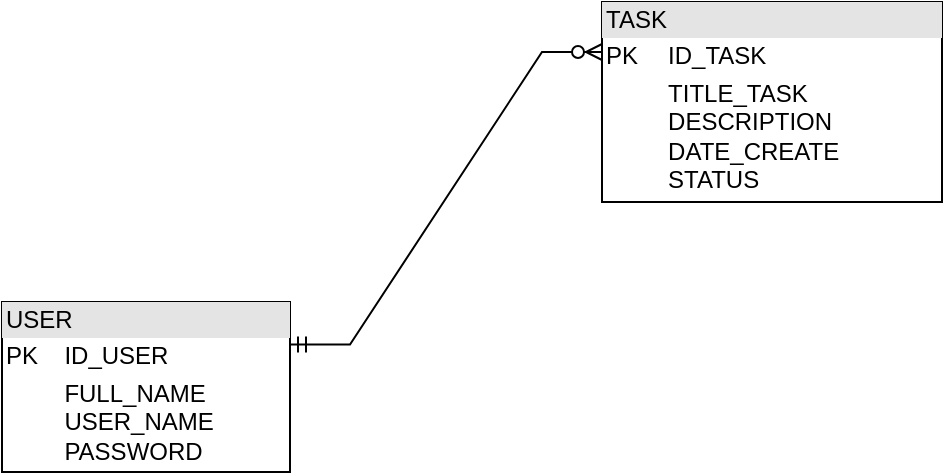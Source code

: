 <mxfile version="28.2.3" pages="2">
  <diagram id="InJFdvjhTwpFAV9onuSh" name="diagrama-banco-modelo-logico">
    <mxGraphModel dx="1281" dy="572" grid="1" gridSize="10" guides="1" tooltips="1" connect="1" arrows="1" fold="1" page="1" pageScale="1" pageWidth="827" pageHeight="1169" math="0" shadow="0">
      <root>
        <mxCell id="0" />
        <mxCell id="1" parent="0" />
        <mxCell id="HqBlQdsbP4HFMyCgrJ1F-23" value="&lt;div style=&quot;box-sizing: border-box; width: 100%; background: rgb(228, 228, 228); padding: 2px;&quot;&gt;TASK&lt;/div&gt;&lt;table style=&quot;width:100%;font-size:1em;&quot; cellpadding=&quot;2&quot; cellspacing=&quot;0&quot;&gt;&lt;tbody&gt;&lt;tr&gt;&lt;td&gt;PK&lt;br&gt;&lt;/td&gt;&lt;td&gt;ID_TASK&lt;/td&gt;&lt;/tr&gt;&lt;tr&gt;&lt;td&gt;&lt;/td&gt;&lt;td&gt;TITLE_TASK&lt;br&gt;DESCRIPTION&lt;br&gt;DATE_CREATE&lt;br&gt;STATUS&lt;/td&gt;&lt;/tr&gt;&lt;/tbody&gt;&lt;/table&gt;" style="verticalAlign=top;align=left;overflow=fill;html=1;whiteSpace=wrap;" parent="1" vertex="1">
          <mxGeometry x="570" y="860" width="170" height="100" as="geometry" />
        </mxCell>
        <mxCell id="HqBlQdsbP4HFMyCgrJ1F-24" value="&lt;div style=&quot;box-sizing: border-box; width: 100%; background: rgb(228, 228, 228); padding: 2px;&quot;&gt;USER&lt;/div&gt;&lt;table style=&quot;width:100%;font-size:1em;&quot; cellpadding=&quot;2&quot; cellspacing=&quot;0&quot;&gt;&lt;tbody&gt;&lt;tr&gt;&lt;td&gt;PK&lt;br&gt;&lt;/td&gt;&lt;td&gt;ID_USER&lt;br&gt;&lt;/td&gt;&lt;/tr&gt;&lt;tr&gt;&lt;td&gt;&lt;/td&gt;&lt;td&gt;FULL_NAME&lt;br&gt;USER_NAME&lt;br&gt;PASSWORD&lt;/td&gt;&lt;/tr&gt;&lt;/tbody&gt;&lt;/table&gt;" style="verticalAlign=top;align=left;overflow=fill;html=1;whiteSpace=wrap;" parent="1" vertex="1">
          <mxGeometry x="270" y="1010" width="144" height="85" as="geometry" />
        </mxCell>
        <mxCell id="LKETWkCQ88QoSYR0OGaD-3" value="" style="edgeStyle=entityRelationEdgeStyle;fontSize=12;html=1;endArrow=ERzeroToMany;startArrow=ERmandOne;rounded=0;exitX=1;exitY=0.25;exitDx=0;exitDy=0;entryX=0;entryY=0.25;entryDx=0;entryDy=0;" edge="1" parent="1" source="HqBlQdsbP4HFMyCgrJ1F-24" target="HqBlQdsbP4HFMyCgrJ1F-23">
          <mxGeometry width="100" height="100" relative="1" as="geometry">
            <mxPoint x="580" y="1130" as="sourcePoint" />
            <mxPoint x="680" y="1030" as="targetPoint" />
          </mxGeometry>
        </mxCell>
      </root>
    </mxGraphModel>
  </diagram>
  <diagram id="FHKIzDB0iou7J8owMHnP" name="diagrama-banco-modelo-fisico">
    <mxGraphModel dx="4757" dy="2123" grid="1" gridSize="10" guides="1" tooltips="1" connect="1" arrows="1" fold="1" page="1" pageScale="1" pageWidth="827" pageHeight="1169" math="0" shadow="0">
      <root>
        <mxCell id="0" />
        <mxCell id="1" parent="0" />
        <mxCell id="DARMY6tmOA4NyRoXv1qK-1" value="&lt;div style=&quot;text-align: center; box-sizing: border-box; width: 100%; background: rgb(228, 228, 228); padding: 2px;&quot;&gt;&lt;font style=&quot;vertical-align: inherit;&quot;&gt;&lt;font style=&quot;vertical-align: inherit;&quot;&gt;&lt;font style=&quot;vertical-align: inherit;&quot;&gt;&lt;font style=&quot;vertical-align: inherit;&quot;&gt;&lt;font style=&quot;vertical-align: inherit;&quot;&gt;&lt;font style=&quot;vertical-align: inherit;&quot;&gt;&lt;font style=&quot;vertical-align: inherit;&quot;&gt;&lt;font style=&quot;vertical-align: inherit;&quot;&gt;&lt;font style=&quot;vertical-align: inherit;&quot;&gt;&lt;font style=&quot;vertical-align: inherit;&quot;&gt;&lt;font style=&quot;vertical-align: inherit;&quot;&gt;&lt;font style=&quot;vertical-align: inherit;&quot;&gt;&lt;font style=&quot;vertical-align: inherit;&quot;&gt;&lt;font style=&quot;vertical-align: inherit;&quot;&gt;&lt;span style=&quot;text-wrap-mode: nowrap; background-color: transparent; color: light-dark(rgb(0, 0, 0), rgb(255, 255, 255));&quot;&gt;SCHEMA &quot;CONTROLE_ACESSO&quot;&amp;nbsp;&lt;/span&gt;&lt;font style=&quot;color: light-dark(rgb(0, 0, 0), rgb(255, 128, 0));&quot;&gt;TAB_USUARIOS&lt;/font&gt;&lt;/font&gt;&lt;/font&gt;&lt;/font&gt;&lt;/font&gt;&lt;/font&gt;&lt;/font&gt;&lt;/font&gt;&lt;/font&gt;&lt;/font&gt;&lt;/font&gt;&lt;/font&gt;&lt;/font&gt;&lt;/font&gt;&lt;/font&gt;&lt;/div&gt;&lt;table style=&quot;width:100%;font-size:1em;&quot; cellpadding=&quot;2&quot; cellspacing=&quot;0&quot;&gt;&lt;tbody&gt;&lt;tr&gt;&lt;td&gt;&lt;font style=&quot;color: light-dark(rgb(111, 0, 0), rgb(255, 0, 0));&quot;&gt;&lt;font style=&quot;vertical-align: inherit;&quot;&gt;&lt;font style=&quot;vertical-align: inherit;&quot;&gt;&lt;font style=&quot;vertical-align: inherit;&quot;&gt;&lt;font style=&quot;vertical-align: inherit;&quot;&gt;&lt;font style=&quot;vertical-align: inherit;&quot;&gt;&lt;font style=&quot;vertical-align: inherit;&quot;&gt;&lt;font style=&quot;vertical-align: inherit;&quot;&gt;&lt;font style=&quot;vertical-align: inherit;&quot;&gt;&lt;font style=&quot;vertical-align: inherit;&quot;&gt;&lt;font style=&quot;vertical-align: inherit;&quot;&gt;&lt;font style=&quot;vertical-align: inherit;&quot;&gt;&lt;font style=&quot;vertical-align: inherit;&quot;&gt;&lt;font style=&quot;vertical-align: inherit;&quot;&gt;&lt;font style=&quot;vertical-align: inherit;&quot;&gt;PK&lt;br&gt;&lt;/font&gt;&lt;/font&gt;&lt;/font&gt;&lt;/font&gt;&lt;/font&gt;&lt;/font&gt;&lt;/font&gt;&lt;/font&gt;&lt;/font&gt;&lt;/font&gt;&lt;/font&gt;&lt;/font&gt;&lt;/font&gt;&lt;/font&gt;&lt;/font&gt;&lt;font style=&quot;color: light-dark(rgb(111, 0, 0), rgb(255, 0, 0));&quot;&gt;PK&lt;br&gt;PK&lt;br&gt;&lt;br&gt;&amp;nbsp;&amp;nbsp;&lt;br&gt;&lt;br&gt;&lt;br&gt;&lt;br&gt;&lt;br&gt;&lt;/font&gt;&lt;/td&gt;&lt;td&gt;&lt;font style=&quot;vertical-align: inherit;&quot;&gt;&lt;font style=&quot;vertical-align: inherit;&quot;&gt;&lt;font style=&quot;vertical-align: inherit;&quot;&gt;&lt;font style=&quot;vertical-align: inherit;&quot;&gt;&lt;font style=&quot;vertical-align: inherit;&quot;&gt;&lt;font style=&quot;vertical-align: inherit;&quot;&gt;&lt;font style=&quot;vertical-align: inherit;&quot;&gt;&lt;font style=&quot;vertical-align: inherit;&quot;&gt;&lt;font style=&quot;vertical-align: inherit;&quot;&gt;&lt;font style=&quot;vertical-align: inherit;&quot;&gt;&lt;font style=&quot;vertical-align: inherit;&quot;&gt;&lt;font style=&quot;vertical-align: inherit;&quot;&gt;&lt;font style=&quot;vertical-align: inherit;&quot;&gt;&lt;font style=&quot;vertical-align: inherit;&quot;&gt;&amp;nbsp;&amp;nbsp;ID_USUARIO &lt;font style=&quot;color: light-dark(rgb(0, 0, 0), rgb(255, 255, 102));&quot;&gt;PRIMARY KEY NOT NULL UNIQUE&lt;br&gt;&lt;/font&gt;&lt;/font&gt;&lt;/font&gt;&lt;/font&gt;&lt;/font&gt;&lt;/font&gt;&lt;/font&gt;&lt;/font&gt;&lt;/font&gt;&lt;/font&gt;&lt;/font&gt;&lt;/font&gt;&lt;/font&gt;&lt;/font&gt;&lt;/font&gt;&lt;table style=&quot;font-size: 1em; width: 350px;&quot; cellpadding=&quot;2&quot; cellspacing=&quot;0&quot;&gt;&lt;tbody&gt;&lt;tr&gt;&lt;td&gt;&lt;br&gt;&lt;br&gt;&lt;br&gt;&lt;/td&gt;&lt;td&gt;&lt;font style=&quot;vertical-align: inherit;&quot;&gt;ID_FUNCIONARIO&amp;nbsp;&lt;font style=&quot;color: light-dark(rgb(0, 0, 0), rgb(255, 255, 102));&quot;&gt;IN&lt;/font&gt;&lt;font style=&quot;color: light-dark(rgb(0, 0, 0), rgb(255, 255, 102));&quot;&gt;T8 NOT NULL&lt;br&gt;&lt;/font&gt;ID_FUNCAO&amp;nbsp;&lt;font style=&quot;color: light-dark(rgb(0, 0, 0), rgb(255, 255, 102));&quot;&gt;IN&lt;/font&gt;&lt;font style=&quot;color: light-dark(rgb(0, 0, 0), rgb(255, 255, 102));&quot;&gt;T8 NOT NULL&lt;/font&gt;&lt;br&gt;NOME_USUARIO&amp;nbsp;&lt;font style=&quot;color: light-dark(rgb(0, 0, 0), rgb(255, 255, 102));&quot;&gt;VARCHAR (20) NOT NULL UNIQUE&lt;/font&gt;&lt;/font&gt;&lt;br&gt;&lt;font style=&quot;vertical-align: inherit;&quot;&gt;&lt;font style=&quot;vertical-align: inherit;&quot;&gt;&lt;font style=&quot;vertical-align: inherit;&quot;&gt;&lt;font style=&quot;vertical-align: inherit;&quot;&gt;&lt;font style=&quot;vertical-align: inherit;&quot;&gt;&lt;font style=&quot;vertical-align: inherit;&quot;&gt;&lt;font style=&quot;vertical-align: inherit;&quot;&gt;&lt;font style=&quot;vertical-align: inherit;&quot;&gt;&lt;font style=&quot;vertical-align: inherit;&quot;&gt;&lt;font style=&quot;vertical-align: inherit;&quot;&gt;&lt;font style=&quot;vertical-align: inherit;&quot;&gt;&lt;font style=&quot;vertical-align: inherit;&quot;&gt;&lt;font style=&quot;vertical-align: inherit;&quot;&gt;&lt;font style=&quot;vertical-align: inherit;&quot;&gt;SENHA_USUARIO&amp;nbsp;&lt;font style=&quot;color: light-dark(rgb(0, 0, 0), rgb(255, 255, 102));&quot;&gt;VARACHAR (255) NOT&amp;nbsp;&lt;/font&gt;&lt;/font&gt;&lt;/font&gt;&lt;/font&gt;&lt;/font&gt;&lt;/font&gt;&lt;/font&gt;&lt;/font&gt;&lt;/font&gt;&lt;/font&gt;&lt;/font&gt;&lt;/font&gt;&lt;/font&gt;&lt;/font&gt;&lt;/font&gt;&lt;font style=&quot;color: light-dark(rgb(0, 0, 0), rgb(255, 255, 102));&quot;&gt;NULL&lt;/font&gt;&lt;br&gt;&lt;font style=&quot;vertical-align: inherit;&quot;&gt;&lt;font style=&quot;vertical-align: inherit;&quot;&gt;&lt;font style=&quot;vertical-align: inherit;&quot;&gt;&lt;font style=&quot;vertical-align: inherit;&quot;&gt;&lt;font style=&quot;vertical-align: inherit;&quot;&gt;&lt;font style=&quot;vertical-align: inherit;&quot;&gt;&lt;font style=&quot;vertical-align: inherit;&quot;&gt;&lt;font style=&quot;vertical-align: inherit;&quot;&gt;&lt;font style=&quot;vertical-align: inherit;&quot;&gt;&lt;font style=&quot;vertical-align: inherit;&quot;&gt;&lt;font style=&quot;vertical-align: inherit;&quot;&gt;&lt;font style=&quot;vertical-align: inherit;&quot;&gt;&lt;font style=&quot;vertical-align: inherit;&quot;&gt;&lt;font style=&quot;vertical-align: inherit;&quot;&gt;DATA_CRIACAO&amp;nbsp;&lt;font style=&quot;color: light-dark(rgb(0, 0, 0), rgb(255, 255, 102));&quot;&gt;TIMESTAMP (6) NOT NULL&lt;/font&gt;&lt;/font&gt;&lt;/font&gt;&lt;/font&gt;&lt;/font&gt;&lt;/font&gt;&lt;/font&gt;&lt;/font&gt;&lt;/font&gt;&lt;/font&gt;&lt;/font&gt;&lt;/font&gt;&lt;/font&gt;&lt;/font&gt;&lt;/font&gt;&lt;br&gt;&lt;font style=&quot;vertical-align: inherit;&quot;&gt;&lt;font style=&quot;vertical-align: inherit;&quot;&gt;&lt;font style=&quot;vertical-align: inherit;&quot;&gt;&lt;font style=&quot;vertical-align: inherit;&quot;&gt;&lt;font style=&quot;vertical-align: inherit;&quot;&gt;&lt;font style=&quot;vertical-align: inherit;&quot;&gt;&lt;font style=&quot;vertical-align: inherit;&quot;&gt;&lt;font style=&quot;vertical-align: inherit;&quot;&gt;&lt;font style=&quot;vertical-align: inherit;&quot;&gt;&lt;font style=&quot;vertical-align: inherit;&quot;&gt;&lt;font style=&quot;vertical-align: inherit;&quot;&gt;&lt;font style=&quot;vertical-align: inherit;&quot;&gt;&lt;font style=&quot;vertical-align: inherit;&quot;&gt;&lt;font style=&quot;vertical-align: inherit;&quot;&gt;DATA_VALIDADE&amp;nbsp;&lt;font style=&quot;color: light-dark(rgb(0, 0, 0), rgb(255, 255, 102));&quot;&gt;TIMESTAMP(6)&amp;nbsp;&lt;/font&gt;&lt;/font&gt;&lt;/font&gt;&lt;/font&gt;&lt;/font&gt;&lt;/font&gt;&lt;/font&gt;&lt;/font&gt;&lt;/font&gt;&lt;/font&gt;&lt;/font&gt;&lt;/font&gt;&lt;/font&gt;&lt;/font&gt;&lt;/font&gt;&lt;font style=&quot;color: light-dark(rgb(0, 0, 0), rgb(255, 255, 102));&quot;&gt;NOT NULL&lt;/font&gt;&lt;br&gt;&lt;font style=&quot;vertical-align: inherit;&quot;&gt;&lt;font style=&quot;vertical-align: inherit;&quot;&gt;&lt;font style=&quot;vertical-align: inherit;&quot;&gt;&lt;font style=&quot;vertical-align: inherit;&quot;&gt;&lt;font style=&quot;vertical-align: inherit;&quot;&gt;&lt;font style=&quot;vertical-align: inherit;&quot;&gt;&lt;font style=&quot;vertical-align: inherit;&quot;&gt;&lt;font style=&quot;vertical-align: inherit;&quot;&gt;&lt;font style=&quot;vertical-align: inherit;&quot;&gt;&lt;font style=&quot;vertical-align: inherit;&quot;&gt;&lt;font style=&quot;vertical-align: inherit;&quot;&gt;&lt;font style=&quot;vertical-align: inherit;&quot;&gt;&lt;font style=&quot;vertical-align: inherit;&quot;&gt;&lt;font style=&quot;vertical-align: inherit;&quot;&gt;STATUS&amp;nbsp;&lt;font style=&quot;color: light-dark(rgb(0, 0, 0), rgb(255, 255, 102));&quot;&gt;BOOLEAN NOT NULL&lt;/font&gt;&lt;/font&gt;&lt;/font&gt;&lt;/font&gt;&lt;/font&gt;&lt;/font&gt;&lt;/font&gt;&lt;/font&gt;&lt;/font&gt;&lt;/font&gt;&lt;/font&gt;&lt;/font&gt;&lt;/font&gt;&lt;/font&gt;&lt;/font&gt;&lt;/td&gt;&lt;/tr&gt;&lt;/tbody&gt;&lt;/table&gt;&lt;/td&gt;&lt;/tr&gt;&lt;tr&gt;&lt;td&gt;&lt;/td&gt;&lt;td&gt;&lt;br&gt;&lt;/td&gt;&lt;/tr&gt;&lt;/tbody&gt;&lt;/table&gt;" style="verticalAlign=top;align=left;overflow=fill;html=1;whiteSpace=wrap;" parent="1" vertex="1">
          <mxGeometry x="1600" y="1400" width="350" height="150" as="geometry" />
        </mxCell>
        <mxCell id="DARMY6tmOA4NyRoXv1qK-2" value="&lt;div style=&quot;text-align: center; box-sizing: border-box; width: 100%; background: rgb(228, 228, 228); padding: 2px;&quot;&gt;&lt;span style=&quot;text-wrap-mode: nowrap; background-color: transparent; color: light-dark(rgb(0, 0, 0), rgb(255, 255, 255));&quot;&gt;SCHEMA &quot;COMUNIQUE&quot;&amp;nbsp;&lt;/span&gt;&lt;font style=&quot;color: light-dark(rgb(0, 0, 0), rgb(255, 128, 0));&quot;&gt;TAB_CHAMADOS&lt;/font&gt;&lt;/div&gt;&lt;table style=&quot;width:100%;font-size:1em;&quot; cellpadding=&quot;2&quot; cellspacing=&quot;0&quot;&gt;&lt;tbody&gt;&lt;tr&gt;&lt;td&gt;&lt;font style=&quot;color: light-dark(rgb(111, 0, 0), rgb(255, 0, 0));&quot;&gt;&lt;font style=&quot;color: light-dark(rgb(111, 0, 0), rgb(255, 0, 0));&quot;&gt;PK&lt;/font&gt;&lt;br&gt;FK&lt;br&gt;FK&lt;br&gt;&lt;/font&gt;&lt;span&gt;&lt;font style=&quot;color: light-dark(rgb(255, 0, 0), rgb(255, 0, 0));&quot;&gt;FK&lt;br&gt;&lt;/font&gt;&lt;/span&gt;&lt;span&gt;&lt;font style=&quot;color: light-dark(rgb(255, 0, 0), rgb(255, 0, 0));&quot;&gt;FK&lt;/font&gt;&lt;/span&gt;&lt;br&gt;&lt;br&gt;&lt;br&gt;&lt;br&gt;&lt;br&gt;&lt;br&gt;&lt;br&gt;&lt;/td&gt;&lt;td&gt;ID_CHAMADO &lt;font style=&quot;color: light-dark(rgb(0, 0, 0), rgb(255, 255, 102));&quot;&gt;PRIMARY KEY NOT NULL UNIQUE&lt;/font&gt;&lt;br&gt;ID_USUARIO &lt;font style=&quot;color: light-dark(rgb(0, 0, 0), rgb(255, 255, 102));&quot;&gt;INT8 NOT NULL&lt;/font&gt;&lt;br&gt;ID_MOTIVO_CHAMADO &lt;font style=&quot;color: light-dark(rgb(0, 0, 0), rgb(255, 255, 102));&quot;&gt;INT8 NOT NULL&lt;br&gt;&lt;/font&gt;ID_UNIDADE_DESTINO&amp;nbsp;&lt;font style=&quot;color: light-dark(rgb(0, 0, 0), rgb(255, 255, 102));&quot;&gt;INT8 NOT NULL&lt;br&gt;&lt;/font&gt;ID_DEPARTAMENTO_DESTINO&amp;nbsp;&lt;font style=&quot;color: light-dark(rgb(0, 0, 0), rgb(255, 255, 102));&quot;&gt;INT8 NOT NULL&lt;/font&gt;&lt;br&gt;CODIGO_IDENTIFICACAO &lt;font style=&quot;color: light-dark(rgb(0, 0, 0), rgb(255, 255, 102));&quot;&gt;VARCHAR(10) NOT NULL&lt;/font&gt;&lt;br&gt;DESCRICAO &lt;font style=&quot;color: light-dark(rgb(0, 0, 0), rgb(255, 255, 102));&quot;&gt;VARCHAR(255) NOT NULL&lt;/font&gt;&lt;br&gt;STATUS_CHAMADO&amp;nbsp;&lt;font style=&quot;color: light-dark(rgb(0, 0, 0), rgb(255, 255, 102));&quot;&gt;VARCHAR(100) NOT NULL&lt;/font&gt;&lt;br&gt;DATA ABERTURA &lt;font style=&quot;color: light-dark(rgb(0, 0, 0), rgb(255, 255, 102));&quot;&gt;TIMESTAMP(6) NOT NULL&lt;/font&gt;&amp;nbsp;&lt;br&gt;DATA_FECHAMENTO &lt;font style=&quot;color: light-dark(rgb(0, 0, 0), rgb(255, 255, 102));&quot;&gt;TIMESTAMP(6)&lt;/font&gt;&lt;br&gt;&lt;br&gt;&lt;/td&gt;&lt;/tr&gt;&lt;tr&gt;&lt;td&gt;&lt;br&gt;&lt;/td&gt;&lt;td&gt;&lt;br&gt;&lt;/td&gt;&lt;/tr&gt;&lt;tr&gt;&lt;td&gt;&lt;/td&gt;&lt;td&gt;&lt;br&gt;&lt;/td&gt;&lt;/tr&gt;&lt;/tbody&gt;&lt;/table&gt;" style="verticalAlign=top;align=left;overflow=fill;html=1;whiteSpace=wrap;" parent="1" vertex="1">
          <mxGeometry x="4630" y="1130" width="390" height="210" as="geometry" />
        </mxCell>
        <mxCell id="DARMY6tmOA4NyRoXv1qK-3" value="&lt;div style=&quot;text-align: center; box-sizing: border-box; width: 100%; background: rgb(228, 228, 228); padding: 2px;&quot;&gt;&lt;font style=&quot;&quot;&gt;&lt;span style=&quot;color: light-dark(rgb(0, 0, 0), rgb(255, 255, 255)); text-wrap-mode: nowrap; background-color: transparent;&quot;&gt;SCHEMA &quot;EMPRESA&quot;&amp;nbsp;&lt;/span&gt;&lt;font style=&quot;color: light-dark(rgb(0, 0, 0), rgb(255, 128, 0));&quot;&gt;TAB_UNIDADES&lt;/font&gt;&lt;/font&gt;&lt;/div&gt;&lt;table style=&quot;width:100%;font-size:1em;&quot; cellpadding=&quot;2&quot; cellspacing=&quot;0&quot;&gt;&lt;tbody&gt;&lt;tr&gt;&lt;td&gt;&lt;font style=&quot;color: light-dark(rgb(111, 0, 0), rgb(255, 0, 0));&quot;&gt;PK&lt;/font&gt;&lt;/td&gt;&lt;td&gt;ID_UNIDADE&amp;nbsp; PRIMARY KEY UNIQUE&lt;/td&gt;&lt;/tr&gt;&lt;tr&gt;&lt;td&gt;&lt;br&gt;&lt;/td&gt;&lt;td&gt;NOME_UNIDADE&amp;nbsp;&lt;font style=&quot;color: light-dark(rgb(0, 0, 0), rgb(255, 255, 102));&quot;&gt;VARCHAR(100) NOT NULL&lt;/font&gt;&lt;/td&gt;&lt;/tr&gt;&lt;tr&gt;&lt;td&gt;&lt;/td&gt;&lt;td&gt;SIGLA_IDENTIFICACAO VARCHAR(10) NOT NULL&lt;br&gt;&lt;/td&gt;&lt;/tr&gt;&lt;/tbody&gt;&lt;/table&gt;" style="verticalAlign=top;align=left;overflow=fill;html=1;whiteSpace=wrap;" parent="1" vertex="1">
          <mxGeometry x="2800" y="660" width="333" height="100" as="geometry" />
        </mxCell>
        <mxCell id="DARMY6tmOA4NyRoXv1qK-4" value="&lt;div style=&quot;text-align: center; box-sizing: border-box; width: 100%; background: rgb(228, 228, 228); padding: 2px;&quot;&gt;&lt;span style=&quot;text-wrap-mode: nowrap; background-color: transparent; color: light-dark(rgb(0, 0, 0), rgb(255, 255, 255));&quot;&gt;SCHEMA &quot;COMUNIQUE&quot;&amp;nbsp;&lt;/span&gt;&lt;font style=&quot;color: light-dark(rgb(0, 0, 0), rgb(255, 128, 0));&quot;&gt;TAB_MOTIVOS_CHAMADO&lt;/font&gt;&lt;/div&gt;&lt;table style=&quot;width:100%;font-size:1em;&quot; cellpadding=&quot;2&quot; cellspacing=&quot;0&quot;&gt;&lt;tbody&gt;&lt;tr&gt;&lt;td&gt;&lt;font style=&quot;color: light-dark(rgb(111, 0, 0), rgb(255, 0, 0));&quot;&gt;PK&lt;/font&gt;&lt;br&gt;&lt;br&gt;&lt;/td&gt;&lt;td&gt;ID_MOTIVO_CHAMADO &lt;font style=&quot;color: light-dark(rgb(0, 0, 0), rgb(255, 255, 102));&quot;&gt;PRIMARY KEY UNIQUE&lt;/font&gt;&lt;br&gt;MOTIVO_CHAMADO &lt;font style=&quot;color: light-dark(rgb(0, 0, 0), rgb(255, 255, 102));&quot;&gt;VARCHAR(100) NOT NULL&lt;/font&gt;&lt;/td&gt;&lt;/tr&gt;&lt;tr&gt;&lt;td&gt;&lt;br&gt;&lt;/td&gt;&lt;td&gt;DESCRICAO &lt;font style=&quot;color: light-dark(rgb(0, 0, 0), rgb(255, 255, 102));&quot;&gt;VARCHAR(255) NOT NULL&lt;br&gt;&lt;/font&gt;STATUS&amp;nbsp;&lt;font style=&quot;color: light-dark(rgb(0, 0, 0), rgb(255, 255, 102));&quot;&gt;BOOLEAN NOT NULL&lt;/font&gt;&lt;/td&gt;&lt;/tr&gt;&lt;tr&gt;&lt;td&gt;&lt;/td&gt;&lt;td&gt;&lt;br&gt;&lt;/td&gt;&lt;/tr&gt;&lt;/tbody&gt;&lt;/table&gt;" style="verticalAlign=top;align=left;overflow=fill;html=1;whiteSpace=wrap;" parent="1" vertex="1">
          <mxGeometry x="3994" y="1180" width="380" height="100" as="geometry" />
        </mxCell>
        <mxCell id="DARMY6tmOA4NyRoXv1qK-5" value="&lt;div style=&quot;text-align: center; box-sizing: border-box; width: 100%; background: rgb(228, 228, 228); padding: 2px;&quot;&gt;&lt;font style=&quot;&quot;&gt;&lt;span style=&quot;color: light-dark(rgb(0, 0, 0), rgb(255, 255, 255)); text-wrap-mode: nowrap; background-color: transparent;&quot;&gt;SCHEMA &quot;EMPRESA&quot;&amp;nbsp;&lt;/span&gt;&lt;font style=&quot;color: light-dark(rgb(0, 0, 0), rgb(255, 128, 0));&quot;&gt;TAB_DEPARTAMENTOS&lt;/font&gt;&lt;/font&gt;&lt;/div&gt;&lt;table style=&quot;width:100%;font-size:1em;&quot; cellpadding=&quot;2&quot; cellspacing=&quot;0&quot;&gt;&lt;tbody&gt;&lt;tr&gt;&lt;td&gt;&lt;font style=&quot;color: light-dark(rgb(111, 0, 0), rgb(255, 0, 0));&quot;&gt;PK&lt;/font&gt;&lt;/td&gt;&lt;td&gt;ID_DEPARTAMENTO &lt;font style=&quot;color: light-dark(rgb(0, 0, 0), rgb(255, 255, 102));&quot;&gt;PRIMARY KEY UNIQUE NOT NULL&lt;/font&gt;&lt;/td&gt;&lt;/tr&gt;&lt;tr&gt;&lt;td&gt;&lt;br&gt;&lt;/td&gt;&lt;td&gt;NOME_DEPARTAMENTO &lt;font style=&quot;color: light-dark(rgb(0, 0, 0), rgb(255, 255, 102));&quot;&gt;VARCHAR(100) NOT NULL&lt;br&gt;&lt;/font&gt;SIGLA_IDENTIFICACAO VARCHAR(10) NOT NULL&lt;/td&gt;&lt;/tr&gt;&lt;tr&gt;&lt;td&gt;&lt;/td&gt;&lt;td&gt;&lt;br&gt;&lt;/td&gt;&lt;/tr&gt;&lt;/tbody&gt;&lt;/table&gt;" style="verticalAlign=top;align=left;overflow=fill;html=1;whiteSpace=wrap;" parent="1" vertex="1">
          <mxGeometry x="3010" y="1050" width="350" height="80" as="geometry" />
        </mxCell>
        <mxCell id="DARMY6tmOA4NyRoXv1qK-6" value="&lt;div style=&quot;text-align: center; box-sizing: border-box; width: 100%; background: rgb(228, 228, 228); padding: 2px;&quot;&gt;&lt;span style=&quot;text-wrap-mode: nowrap; background-color: transparent; color: light-dark(rgb(0, 0, 0), rgb(255, 255, 255));&quot;&gt;SCHEMA &quot;RECURSOS_HUMANOS&quot;&amp;nbsp;&lt;/span&gt;&lt;font style=&quot;color: light-dark(rgb(0, 0, 0), rgb(255, 128, 0));&quot;&gt;TAB_FUNCIONARIOS&lt;/font&gt;&lt;/div&gt;&lt;table style=&quot;width:100%;font-size:1em;&quot; cellpadding=&quot;2&quot; cellspacing=&quot;0&quot;&gt;&lt;tbody&gt;&lt;tr&gt;&lt;td&gt;&lt;font style=&quot;color: light-dark(rgb(111, 0, 0), rgb(255, 0, 0));&quot;&gt;PK&lt;/font&gt;&lt;/td&gt;&lt;td&gt;ID_FUNCIONARIO &lt;font style=&quot;color: light-dark(rgb(0, 0, 0), rgb(255, 255, 102));&quot;&gt;PRIMARY KEY NOT NULL&lt;/font&gt;&lt;br&gt;&lt;/td&gt;&lt;/tr&gt;&lt;tr&gt;&lt;td&gt;&lt;span&gt;&lt;font style=&quot;color: light-dark(rgb(111, 0, 0), rgb(255, 0, 0));&quot;&gt;FK&lt;br&gt;&lt;/font&gt;&lt;/span&gt;&lt;span style=&quot;color: rgb(255, 0, 0);&quot;&gt;FK&lt;/span&gt;&lt;span&gt;&lt;br&gt;&lt;br&gt;&lt;br&gt;&lt;br&gt;&lt;/span&gt;&lt;/td&gt;&lt;td&gt;&lt;font style=&quot;vertical-align: inherit;&quot;&gt;ID_DEPARTAMENTO&amp;nbsp;&lt;/font&gt;&lt;font style=&quot;color: light-dark(rgb(0, 0, 0), rgb(255, 255, 102));&quot;&gt;INT8 NOT NULL&lt;br&gt;&lt;/font&gt;&lt;font style=&quot;vertical-align: inherit;&quot;&gt;ID_UNIDADE&amp;nbsp;&lt;/font&gt;&lt;font style=&quot;color: light-dark(rgb(0, 0, 0), rgb(255, 255, 102));&quot;&gt;INT8 NOT NULL&lt;/font&gt;&lt;br&gt;NOME_COMPLETO &lt;font style=&quot;color: light-dark(rgb(0, 0, 0), rgb(255, 255, 102));&quot;&gt;VARCHAR (255) NOT NULL&lt;/font&gt;&lt;br&gt;CPF &lt;font style=&quot;color: light-dark(rgb(0, 0, 0), rgb(255, 255, 102));&quot;&gt;VARCHAR(20) NOT NULL&lt;/font&gt;&lt;br&gt;DATA NASCIMENTO &lt;font style=&quot;color: light-dark(rgb(0, 0, 0), rgb(255, 255, 102));&quot;&gt;DATE NOT NULL&lt;br&gt;&lt;/font&gt;STATUS_FUNCIONARIO&amp;nbsp;&lt;font style=&quot;color: light-dark(rgb(0, 0, 0), rgb(255, 255, 102));&quot;&gt;VARCHAR(100) NOT NULL&lt;/font&gt;&lt;/td&gt;&lt;/tr&gt;&lt;/tbody&gt;&lt;/table&gt;" style="verticalAlign=top;align=left;overflow=fill;html=1;whiteSpace=wrap;" parent="1" vertex="1">
          <mxGeometry x="2080" y="1220" width="330" height="140" as="geometry" />
        </mxCell>
        <mxCell id="DARMY6tmOA4NyRoXv1qK-7" value="&lt;div style=&quot;text-align: center; box-sizing: border-box; width: 100%; background: rgb(228, 228, 228); padding: 2px;&quot;&gt;&lt;font style=&quot;&quot;&gt;&lt;span style=&quot;color: light-dark(rgb(0, 0, 0), rgb(255, 255, 255)); text-wrap-mode: nowrap; background-color: transparent;&quot;&gt;SCHEMA &quot;EMPRESA&quot;&amp;nbsp;&lt;/span&gt;&lt;font style=&quot;color: light-dark(rgb(0, 0, 0), rgb(255, 128, 0));&quot;&gt;TAB_ENDERECO_UNIDADE&lt;/font&gt;&lt;/font&gt;&lt;/div&gt;&lt;table style=&quot;width: 100%; font-size: 1em;&quot; cellpadding=&quot;2&quot; cellspacing=&quot;0&quot;&gt;&lt;tbody&gt;&lt;tr&gt;&lt;td&gt;&lt;font style=&quot;color: light-dark(rgb(111, 0, 0), rgb(255, 0, 0));&quot;&gt;PK&lt;span style=&quot;white-space: pre;&quot;&gt;&#x9;&lt;/span&gt;&lt;/font&gt;&lt;br&gt;&lt;br&gt;&lt;/td&gt;&lt;td&gt;ID_ENDERECO_UNIDADE&amp;nbsp;&lt;font style=&quot;color: light-dark(rgb(0, 0, 0), rgb(255, 255, 102));&quot;&gt;PRIMARY KEY UNIQUE&lt;/font&gt;&lt;br&gt;RUA &lt;font style=&quot;color: light-dark(rgb(0, 0, 0), rgb(255, 255, 102));&quot;&gt;VARCHAR(100) NOT NULL&lt;/font&gt;&lt;/td&gt;&lt;/tr&gt;&lt;tr&gt;&lt;td&gt;&lt;br&gt;&lt;/td&gt;&lt;td&gt;BAIRRO &lt;font style=&quot;color: light-dark(rgb(0, 0, 0), rgb(255, 255, 102));&quot;&gt;VARCHAR(100) NOT NULL&lt;/font&gt;&lt;br&gt;CIDADE &lt;font style=&quot;color: light-dark(rgb(0, 0, 0), rgb(255, 255, 102));&quot;&gt;VARCHAR(100) NOT NUL&lt;/font&gt;&lt;br&gt;CEP &lt;font style=&quot;color: light-dark(rgb(0, 0, 0), rgb(255, 255, 102));&quot;&gt;VARCHAR(30)&lt;/font&gt;&lt;br&gt;COMPLEMENTO&amp;nbsp;&lt;font style=&quot;color: light-dark(rgb(0, 0, 0), rgb(255, 255, 102));&quot;&gt; VARCHAR(100)&lt;/font&gt;&lt;/td&gt;&lt;/tr&gt;&lt;tr&gt;&lt;td&gt;&lt;/td&gt;&lt;td&gt;&lt;br&gt;&lt;/td&gt;&lt;/tr&gt;&lt;/tbody&gt;&lt;/table&gt;" style="verticalAlign=top;align=left;overflow=fill;html=1;whiteSpace=wrap;" parent="1" vertex="1">
          <mxGeometry x="2110" y="480" width="390" height="130" as="geometry" />
        </mxCell>
        <mxCell id="DARMY6tmOA4NyRoXv1qK-8" value="" style="edgeStyle=entityRelationEdgeStyle;fontSize=12;html=1;endArrow=ERzeroToMany;startArrow=ERmandOne;rounded=0;exitX=-0.012;exitY=0.88;exitDx=0;exitDy=0;entryX=1;entryY=0.75;entryDx=0;entryDy=0;exitPerimeter=0;" parent="1" source="DARMY6tmOA4NyRoXv1qK-5" target="DARMY6tmOA4NyRoXv1qK-6" edge="1">
          <mxGeometry width="100" height="100" relative="1" as="geometry">
            <mxPoint x="1600" y="1540" as="sourcePoint" />
            <mxPoint x="1700" y="1440" as="targetPoint" />
          </mxGeometry>
        </mxCell>
        <mxCell id="DARMY6tmOA4NyRoXv1qK-9" value="" style="edgeStyle=entityRelationEdgeStyle;fontSize=12;html=1;endArrow=ERzeroToMany;startArrow=ERmandOne;rounded=0;exitX=0;exitY=0.75;exitDx=0;exitDy=0;entryX=1;entryY=0;entryDx=0;entryDy=0;" parent="1" source="DARMY6tmOA4NyRoXv1qK-6" target="DARMY6tmOA4NyRoXv1qK-1" edge="1">
          <mxGeometry width="100" height="100" relative="1" as="geometry">
            <mxPoint x="1620" y="1405" as="sourcePoint" />
            <mxPoint x="1690" y="1440" as="targetPoint" />
          </mxGeometry>
        </mxCell>
        <mxCell id="DARMY6tmOA4NyRoXv1qK-10" value="" style="edgeStyle=entityRelationEdgeStyle;fontSize=12;html=1;endArrow=ERzeroToMany;startArrow=ERmandOne;rounded=0;entryX=0;entryY=0.674;entryDx=0;entryDy=0;entryPerimeter=0;" parent="1" source="DARMY6tmOA4NyRoXv1qK-1" target="DARMY6tmOA4NyRoXv1qK-2" edge="1">
          <mxGeometry width="100" height="100" relative="1" as="geometry">
            <mxPoint x="1970" y="1293" as="sourcePoint" />
            <mxPoint x="1900" y="1405" as="targetPoint" />
          </mxGeometry>
        </mxCell>
        <mxCell id="DARMY6tmOA4NyRoXv1qK-11" value="&lt;div style=&quot;text-align: center; box-sizing: border-box; width: 100%; background: rgb(228, 228, 228); padding: 2px;&quot;&gt;&lt;span style=&quot;text-wrap-mode: nowrap; background-color: transparent; color: light-dark(rgb(0, 0, 0), rgb(255, 255, 255));&quot;&gt;SCHEMA &quot;COMUNIQUE&quot;&amp;nbsp;&lt;/span&gt;&lt;font style=&quot;color: light-dark(rgb(0, 0, 0), rgb(255, 128, 0));&quot;&gt;TAB_ACOMPANHAMENTOS_CHAMADOS&lt;/font&gt;&lt;/div&gt;&lt;table style=&quot;width:100%;font-size:1em;&quot; cellpadding=&quot;2&quot; cellspacing=&quot;0&quot;&gt;&lt;tbody&gt;&lt;tr&gt;&lt;td&gt;&lt;font style=&quot;color: light-dark(rgb(111, 0, 0), rgb(255, 0, 0));&quot;&gt;PK&lt;/font&gt;&lt;/td&gt;&lt;td&gt;ID_ACOMPANHAMENTO_CHAMADO&lt;/td&gt;&lt;/tr&gt;&lt;tr&gt;&lt;td&gt;&lt;font style=&quot;color: light-dark(rgb(111, 0, 0), rgb(255, 0, 0));&quot;&gt;FK&lt;br&gt;FK&lt;/font&gt;&lt;br&gt;&lt;br&gt;&lt;/td&gt;&lt;td&gt;ID_CHAMADO&amp;nbsp;&lt;span&gt;&lt;font style=&quot;color: light-dark(rgb(0, 0, 0), rgb(255, 255, 102));&quot;&gt;INT8 NOT NULL&lt;/font&gt;&lt;/span&gt;&lt;br&gt;ID_USUARIO&amp;nbsp;&lt;span&gt;&lt;font style=&quot;color: light-dark(rgb(0, 0, 0), rgb(255, 255, 102));&quot;&gt;INT8 NOT NULL&lt;/font&gt;&lt;/span&gt;&lt;br&gt;OBSERVACAO&amp;nbsp; &lt;font style=&quot;color: light-dark(rgb(0, 0, 0), rgb(255, 255, 102));&quot;&gt;VARCHAR(255) NOT NULL&lt;/font&gt;&lt;/td&gt;&lt;/tr&gt;&lt;tr&gt;&lt;td&gt;&lt;/td&gt;&lt;td&gt;STATUS_ACOMPANHAMENTO_CHAMADO &lt;font style=&quot;color: light-dark(rgb(0, 0, 0), rgb(255, 255, 102));&quot;&gt;VARCHAR(100) NOT NULL&lt;/font&gt;&lt;br&gt;DATA_REGISTRO &lt;font style=&quot;color: light-dark(rgb(0, 0, 0), rgb(255, 255, 102));&quot;&gt;TIMESTAMP(6) NOT NULL&lt;/font&gt;&lt;br&gt;&lt;br&gt;&lt;/td&gt;&lt;/tr&gt;&lt;/tbody&gt;&lt;/table&gt;" style="verticalAlign=top;align=left;overflow=fill;html=1;whiteSpace=wrap;" parent="1" vertex="1">
          <mxGeometry x="2350" y="1550" width="460" height="130" as="geometry" />
        </mxCell>
        <mxCell id="DARMY6tmOA4NyRoXv1qK-12" value="" style="edgeStyle=entityRelationEdgeStyle;fontSize=12;html=1;endArrow=ERmandOne;startArrow=ERmandOne;rounded=0;entryX=1;entryY=0.75;entryDx=0;entryDy=0;exitX=0;exitY=0;exitDx=0;exitDy=0;" parent="1" source="DARMY6tmOA4NyRoXv1qK-3" target="DARMY6tmOA4NyRoXv1qK-7" edge="1">
          <mxGeometry width="100" height="100" relative="1" as="geometry">
            <mxPoint x="1710" y="1330" as="sourcePoint" />
            <mxPoint x="1810" y="1230" as="targetPoint" />
          </mxGeometry>
        </mxCell>
        <mxCell id="DARMY6tmOA4NyRoXv1qK-13" value="" style="edgeStyle=entityRelationEdgeStyle;fontSize=12;html=1;endArrow=ERzeroToMany;startArrow=ERmandOne;rounded=0;entryX=0;entryY=0.5;entryDx=0;entryDy=0;" parent="1" source="DARMY6tmOA4NyRoXv1qK-4" target="DARMY6tmOA4NyRoXv1qK-2" edge="1">
          <mxGeometry width="100" height="100" relative="1" as="geometry">
            <mxPoint x="2440" y="1530" as="sourcePoint" />
            <mxPoint x="2540" y="1430" as="targetPoint" />
            <Array as="points">
              <mxPoint x="2290" y="1416" />
            </Array>
          </mxGeometry>
        </mxCell>
        <mxCell id="DARMY6tmOA4NyRoXv1qK-14" value="" style="edgeStyle=entityRelationEdgeStyle;fontSize=12;html=1;endArrow=ERzeroToMany;startArrow=ERmandOne;rounded=0;exitX=0;exitY=1;exitDx=0;exitDy=0;entryX=1;entryY=0.25;entryDx=0;entryDy=0;" parent="1" source="DARMY6tmOA4NyRoXv1qK-2" target="DARMY6tmOA4NyRoXv1qK-11" edge="1">
          <mxGeometry width="100" height="100" relative="1" as="geometry">
            <mxPoint x="2620" y="1435" as="sourcePoint" />
            <mxPoint x="2340" y="1536" as="targetPoint" />
            <Array as="points">
              <mxPoint x="2340" y="1528" />
            </Array>
          </mxGeometry>
        </mxCell>
        <mxCell id="DARMY6tmOA4NyRoXv1qK-15" value="&lt;div style=&quot;text-align: center; box-sizing: border-box; width: 100%; background: rgb(228, 228, 228); padding: 2px;&quot;&gt;&lt;span style=&quot;text-wrap-mode: nowrap; background-color: transparent; color: light-dark(rgb(0, 0, 0), rgb(255, 255, 255));&quot;&gt;SCHEMA &quot;COMUNIQUE&quot;&amp;nbsp;&lt;/span&gt;&lt;font style=&quot;color: light-dark(rgb(0, 0, 0), rgb(255, 128, 0));&quot;&gt;TAB_HISTORICOS_CHAMADO&lt;/font&gt;&lt;/div&gt;&lt;table style=&quot;width:100%;font-size:1em;&quot; cellpadding=&quot;2&quot; cellspacing=&quot;0&quot;&gt;&lt;tbody&gt;&lt;tr&gt;&lt;td&gt;&lt;font style=&quot;color: light-dark(rgb(111, 0, 0), rgb(255, 0, 0));&quot;&gt;PK&lt;br&gt;FK&lt;br&gt;FK&lt;br&gt;&lt;/font&gt;&lt;span&gt;&lt;font style=&quot;color: light-dark(rgb(111, 0, 0), rgb(255, 0, 0));&quot;&gt;FK&lt;br&gt;&lt;/font&gt;&lt;br&gt;&lt;/span&gt;&lt;br&gt;&lt;br&gt;&lt;br&gt;&lt;br&gt;&lt;/td&gt;&lt;td&gt;ID_HISTORICO_CHAMADO&amp;nbsp;&lt;font style=&quot;color: light-dark(rgb(0, 0, 0), rgb(255, 255, 102));&quot;&gt;PRIMARY KEY UNIQUE&lt;/font&gt;&lt;br&gt;ID_CHAMADO &lt;font style=&quot;color: light-dark(rgb(0, 0, 0), rgb(255, 255, 102));&quot;&gt;INT8 NOT NULL&lt;br&gt;&lt;/font&gt;ID_USUARIO&amp;nbsp;&lt;font style=&quot;&quot;&gt;&lt;font style=&quot;color: light-dark(rgb(255, 255, 255), rgb(255, 255, 255));&quot;&gt;INT8 NOT NULL&lt;/font&gt;&lt;br&gt;&lt;span style=&quot;color: rgb(255, 255, 255);&quot;&gt;&lt;font style=&quot;color: light-dark(rgb(255, 255, 255), rgb(255, 255, 255));&quot;&gt;ID_UNIDADE-DESTINO_ANTERIOR&amp;nbsp;&lt;/font&gt;&lt;/span&gt;&lt;font style=&quot;color: light-dark(rgb(0, 0, 0), rgb(255, 255, 102));&quot;&gt;INT8 NOT NULL&lt;br&gt;&lt;/font&gt;&lt;span&gt;&lt;b style=&quot;&quot;&gt;&lt;font style=&quot;color: light-dark(rgb(255, 255, 255), rgb(255, 255, 255));&quot;&gt;ID_DEPARTAMENTO_DESTINO_ANTERIOR&amp;nbsp;&lt;/font&gt;&lt;/b&gt;&lt;/span&gt;&lt;font style=&quot;color: light-dark(rgb(0, 0, 0), rgb(255, 255, 102));&quot;&gt;INT8 NOT NULL&lt;/font&gt;&lt;br&gt;&lt;/font&gt;ID_MOTIVO_CHAMADO_ANTERIOR&amp;nbsp;&lt;font style=&quot;color: light-dark(rgb(0, 0, 0), rgb(255, 255, 102));&quot;&gt;INT8 NOT NULL&lt;br&gt;&lt;/font&gt;DESCRICAO_ANTERIOR&amp;nbsp;&amp;nbsp;&lt;span&gt;&lt;font style=&quot;color: light-dark(rgb(0, 0, 0), rgb(255, 255, 102));&quot;&gt;VARCHAR(255) NOT NULL&lt;/font&gt;&lt;/span&gt;&lt;br&gt;OBSERVACAO &lt;font style=&quot;color: light-dark(rgb(0, 0, 0), rgb(255, 255, 102));&quot;&gt;VARCHAR(255) NOT NULL&lt;/font&gt;&lt;br&gt;DATA_REGISTRO_ALTERACAO&amp;nbsp; &lt;font style=&quot;color: light-dark(rgb(0, 0, 0), rgb(255, 255, 102));&quot;&gt;TIMESTAMP&lt;font style=&quot;&quot;&gt;(6) NOT NULL&lt;br&gt;&lt;/font&gt;&lt;/font&gt;&lt;br&gt;&lt;/td&gt;&lt;/tr&gt;&lt;tr&gt;&lt;td&gt;&lt;/td&gt;&lt;td&gt;&lt;br&gt;&lt;/td&gt;&lt;/tr&gt;&lt;/tbody&gt;&lt;/table&gt;" style="verticalAlign=top;align=left;overflow=fill;html=1;whiteSpace=wrap;" parent="1" vertex="1">
          <mxGeometry x="2490" y="1320" width="410" height="150" as="geometry" />
        </mxCell>
        <mxCell id="DARMY6tmOA4NyRoXv1qK-16" value="" style="edgeStyle=entityRelationEdgeStyle;fontSize=12;html=1;endArrow=ERzeroToMany;startArrow=ERmandOne;rounded=0;exitX=0.003;exitY=0.892;exitDx=0;exitDy=0;entryX=0.998;entryY=0.815;entryDx=0;entryDy=0;entryPerimeter=0;exitPerimeter=0;" parent="1" source="DARMY6tmOA4NyRoXv1qK-2" target="DARMY6tmOA4NyRoXv1qK-15" edge="1">
          <mxGeometry width="100" height="100" relative="1" as="geometry">
            <mxPoint x="2310.0" y="1730" as="sourcePoint" />
            <mxPoint x="2490" y="1560" as="targetPoint" />
          </mxGeometry>
        </mxCell>
        <mxCell id="DARMY6tmOA4NyRoXv1qK-17" value="&lt;div style=&quot;text-align: center; box-sizing: border-box; width: 100%; background: rgb(228, 228, 228); padding: 2px;&quot;&gt;&lt;span style=&quot;text-wrap-mode: nowrap; background-color: transparent; color: light-dark(rgb(0, 0, 0), rgb(255, 255, 255));&quot;&gt;SCHEMA &quot;COMUNIQUE&quot;&amp;nbsp;&lt;/span&gt;&lt;font style=&quot;color: light-dark(rgb(0, 0, 0), rgb(255, 128, 0));&quot;&gt;TAB_NOTIFICACAO_ACOMPANHAMENTOS&lt;/font&gt;&lt;/div&gt;&lt;table style=&quot;width:100%;font-size:1em;&quot; cellpadding=&quot;2&quot; cellspacing=&quot;0&quot;&gt;&lt;tbody&gt;&lt;tr&gt;&lt;td&gt;&lt;font style=&quot;color: light-dark(rgb(111, 0, 0), rgb(255, 0, 0));&quot;&gt;PF&lt;br&gt;FK&lt;/font&gt;&lt;/td&gt;&lt;td&gt;ID_NOTIFICACAO_ACOMPANHAMENTO &lt;font style=&quot;color: light-dark(rgb(0, 0, 0), rgb(255, 255, 102));&quot;&gt;PRIMARY KEY NOT NULL UNIQUE&lt;/font&gt;&lt;br&gt;ID_ACOMPANHAMENTO_CHAMADO &lt;font style=&quot;color: light-dark(rgb(0, 0, 0), rgb(255, 255, 102));&quot;&gt;INT8 NOT NULL&lt;/font&gt;&lt;/td&gt;&lt;/tr&gt;&lt;tr&gt;&lt;td&gt;&lt;/td&gt;&lt;td&gt;&lt;font style=&quot;color: light-dark(rgb(255, 255, 255), rgb(255, 255, 255));&quot;&gt;ID_USUARIO&amp;nbsp;&lt;/font&gt;&lt;span style=&quot;color: rgb(255, 255, 255);&quot;&gt;&lt;font style=&quot;color: light-dark(rgb(0, 0, 0), rgb(255, 255, 102));&quot;&gt;INT8 NOT NULL&lt;/font&gt;&lt;/span&gt;&lt;br&gt;VISUALIZACAO &lt;font style=&quot;&quot;&gt;&lt;font style=&quot;color: light-dark(rgb(255, 255, 255), rgb(255, 255, 255));&quot;&gt;BOOLEAN NOT NULL&amp;nbsp;&lt;/font&gt;&lt;br&gt;&lt;font style=&quot;color: light-dark(rgb(0, 0, 0), rgb(255, 255, 255));&quot;&gt;DATA_CONFIRMACAO_VISULIAZACAO&lt;/font&gt;&lt;font style=&quot;color: light-dark(rgb(0, 0, 0), rgb(255, 255, 102));&quot;&gt; TIMESTAMP(6) NOT NULL&lt;/font&gt;&lt;br&gt;&lt;br&gt;&lt;/font&gt;&lt;/td&gt;&lt;/tr&gt;&lt;/tbody&gt;&lt;/table&gt;" style="verticalAlign=top;align=left;overflow=fill;html=1;whiteSpace=wrap;" parent="1" vertex="1">
          <mxGeometry x="2990" y="1720" width="500" height="110" as="geometry" />
        </mxCell>
        <mxCell id="DARMY6tmOA4NyRoXv1qK-18" value="" style="edgeStyle=entityRelationEdgeStyle;fontSize=12;html=1;endArrow=ERmandOne;startArrow=ERmandOne;rounded=0;exitX=1;exitY=0.75;exitDx=0;exitDy=0;entryX=0;entryY=0.25;entryDx=0;entryDy=0;" parent="1" source="DARMY6tmOA4NyRoXv1qK-11" target="DARMY6tmOA4NyRoXv1qK-17" edge="1">
          <mxGeometry width="100" height="100" relative="1" as="geometry">
            <mxPoint x="2770" y="1650" as="sourcePoint" />
            <mxPoint x="2870" y="1550" as="targetPoint" />
          </mxGeometry>
        </mxCell>
        <mxCell id="DARMY6tmOA4NyRoXv1qK-19" value="" style="edgeStyle=entityRelationEdgeStyle;fontSize=12;html=1;endArrow=ERmany;rounded=0;exitX=1;exitY=0;exitDx=0;exitDy=0;entryX=0;entryY=0.75;entryDx=0;entryDy=0;" parent="1" source="DARMY6tmOA4NyRoXv1qK-5" target="DARMY6tmOA4NyRoXv1qK-20" edge="1">
          <mxGeometry width="100" height="100" relative="1" as="geometry">
            <mxPoint x="1620" y="1100" as="sourcePoint" />
            <mxPoint x="1470" y="960" as="targetPoint" />
          </mxGeometry>
        </mxCell>
        <mxCell id="DARMY6tmOA4NyRoXv1qK-20" value="&lt;div style=&quot;text-align: center; box-sizing: border-box; width: 100%; background: rgb(228, 228, 228); padding: 2px;&quot;&gt;&lt;font style=&quot;&quot;&gt;&lt;span style=&quot;color: light-dark(rgb(0, 0, 0), rgb(255, 255, 255)); text-wrap-mode: nowrap; background-color: transparent;&quot;&gt;SCHEMA &quot;EMPRESA&quot;&amp;nbsp;&lt;/span&gt;&lt;font style=&quot;color: light-dark(rgb(0, 0, 0), rgb(255, 128, 0));&quot;&gt;TAB_UNIDADES_TAB_DEPARTAMENTOS&lt;/font&gt;&lt;/font&gt;&lt;/div&gt;&lt;table style=&quot;width:100%;font-size:1em;&quot; cellpadding=&quot;2&quot; cellspacing=&quot;0&quot;&gt;&lt;tbody&gt;&lt;tr&gt;&lt;td&gt;&lt;font style=&quot;color: light-dark(rgb(111, 0, 0), rgb(255, 0, 0));&quot;&gt;FK&lt;br&gt;&lt;/font&gt;&lt;/td&gt;&lt;td&gt;ID_DEPARTAMENTO &lt;font style=&quot;color: light-dark(rgb(0, 0, 0), rgb(255, 255, 102));&quot;&gt;INT8 NOT NULL&lt;/font&gt;&lt;/td&gt;&lt;/tr&gt;&lt;tr&gt;&lt;td&gt;&lt;font style=&quot;color: light-dark(rgb(111, 0, 0), rgb(255, 0, 0));&quot;&gt;FK&lt;/font&gt;&lt;/td&gt;&lt;td&gt;ID_UNIDADE&amp;nbsp;&lt;span&gt;&lt;font style=&quot;color: light-dark(rgb(0, 0, 0), rgb(255, 255, 102));&quot;&gt;INT8 NOT NULL&lt;/font&gt;&lt;/span&gt;&lt;/td&gt;&lt;/tr&gt;&lt;tr&gt;&lt;td&gt;&lt;/td&gt;&lt;td&gt;&lt;br&gt;&lt;br&gt;&lt;/td&gt;&lt;/tr&gt;&lt;/tbody&gt;&lt;/table&gt;" style="verticalAlign=top;align=left;overflow=fill;html=1;whiteSpace=wrap;" parent="1" vertex="1">
          <mxGeometry x="3430" y="960" width="370" height="70" as="geometry" />
        </mxCell>
        <mxCell id="DARMY6tmOA4NyRoXv1qK-21" value="" style="edgeStyle=entityRelationEdgeStyle;fontSize=12;html=1;endArrow=ERmany;rounded=0;exitX=1;exitY=0.75;exitDx=0;exitDy=0;entryX=0;entryY=0.25;entryDx=0;entryDy=0;" parent="1" source="DARMY6tmOA4NyRoXv1qK-3" target="DARMY6tmOA4NyRoXv1qK-20" edge="1">
          <mxGeometry width="100" height="100" relative="1" as="geometry">
            <mxPoint x="1330" y="1118" as="sourcePoint" />
            <mxPoint x="1490" y="928" as="targetPoint" />
          </mxGeometry>
        </mxCell>
        <mxCell id="DARMY6tmOA4NyRoXv1qK-22" value="" style="edgeStyle=entityRelationEdgeStyle;fontSize=12;html=1;endArrow=ERzeroToMany;startArrow=ERmandOne;rounded=0;exitX=1;exitY=0.75;exitDx=0;exitDy=0;entryX=-0.003;entryY=0.828;entryDx=0;entryDy=0;entryPerimeter=0;" parent="1" source="DARMY6tmOA4NyRoXv1qK-1" target="DARMY6tmOA4NyRoXv1qK-11" edge="1">
          <mxGeometry width="100" height="100" relative="1" as="geometry">
            <mxPoint x="2290" y="1660" as="sourcePoint" />
            <mxPoint x="2450" y="1743" as="targetPoint" />
          </mxGeometry>
        </mxCell>
        <mxCell id="DARMY6tmOA4NyRoXv1qK-23" value="" style="edgeStyle=entityRelationEdgeStyle;fontSize=12;html=1;endArrow=ERzeroToMany;startArrow=ERmandOne;rounded=0;exitX=1;exitY=0.25;exitDx=0;exitDy=0;entryX=-0.007;entryY=0.447;entryDx=0;entryDy=0;entryPerimeter=0;" parent="1" source="DARMY6tmOA4NyRoXv1qK-1" target="DARMY6tmOA4NyRoXv1qK-15" edge="1">
          <mxGeometry width="100" height="100" relative="1" as="geometry">
            <mxPoint x="1760" y="1540" as="sourcePoint" />
            <mxPoint x="2509" y="1786" as="targetPoint" />
          </mxGeometry>
        </mxCell>
        <mxCell id="DARMY6tmOA4NyRoXv1qK-24" value="" style="edgeStyle=entityRelationEdgeStyle;fontSize=12;html=1;endArrow=ERzeroToMany;startArrow=ERzeroToOne;rounded=0;entryX=1;entryY=0.25;entryDx=0;entryDy=0;exitX=0;exitY=0.75;exitDx=0;exitDy=0;" parent="1" source="DARMY6tmOA4NyRoXv1qK-4" target="DARMY6tmOA4NyRoXv1qK-15" edge="1">
          <mxGeometry width="100" height="100" relative="1" as="geometry">
            <mxPoint x="2950" y="1410" as="sourcePoint" />
            <mxPoint x="3050" y="1310" as="targetPoint" />
          </mxGeometry>
        </mxCell>
        <mxCell id="DARMY6tmOA4NyRoXv1qK-25" value="&lt;div style=&quot;text-align: center; box-sizing: border-box; width: 100%; background: rgb(228, 228, 228); padding: 2px;&quot;&gt;&lt;font style=&quot;vertical-align: inherit;&quot;&gt;&lt;font style=&quot;vertical-align: inherit;&quot;&gt;&lt;font style=&quot;vertical-align: inherit;&quot;&gt;&lt;font style=&quot;vertical-align: inherit;&quot;&gt;&lt;font style=&quot;vertical-align: inherit;&quot;&gt;&lt;font style=&quot;vertical-align: inherit;&quot;&gt;&lt;font style=&quot;vertical-align: inherit;&quot;&gt;&lt;font style=&quot;vertical-align: inherit;&quot;&gt;&lt;font style=&quot;vertical-align: inherit;&quot;&gt;&lt;font style=&quot;vertical-align: inherit;&quot;&gt;&lt;font style=&quot;vertical-align: inherit;&quot;&gt;&lt;font style=&quot;vertical-align: inherit;&quot;&gt;&lt;font style=&quot;vertical-align: inherit;&quot;&gt;&lt;font style=&quot;vertical-align: inherit;&quot;&gt;&lt;span style=&quot;text-wrap-mode: nowrap; background-color: transparent; color: light-dark(rgb(0, 0, 0), rgb(255, 255, 255));&quot;&gt;SCHEMA &quot;CONTROLE_ACESSO&quot;&amp;nbsp;&lt;/span&gt;&lt;font style=&quot;color: light-dark(rgb(0, 0, 0), rgb(255, 128, 0));&quot;&gt;TAB_FUNCOES&lt;/font&gt;&lt;/font&gt;&lt;/font&gt;&lt;/font&gt;&lt;/font&gt;&lt;/font&gt;&lt;/font&gt;&lt;/font&gt;&lt;/font&gt;&lt;/font&gt;&lt;/font&gt;&lt;/font&gt;&lt;/font&gt;&lt;/font&gt;&lt;/font&gt;&lt;/div&gt;&lt;table style=&quot;width:100%;font-size:1em;&quot; cellpadding=&quot;2&quot; cellspacing=&quot;0&quot;&gt;&lt;tbody&gt;&lt;tr&gt;&lt;td&gt;&lt;font style=&quot;color: light-dark(rgb(111, 0, 0), rgb(255, 0, 0));&quot;&gt;&lt;font style=&quot;vertical-align: inherit;&quot;&gt;&lt;font style=&quot;vertical-align: inherit;&quot;&gt;&lt;font style=&quot;vertical-align: inherit;&quot;&gt;&lt;font style=&quot;vertical-align: inherit;&quot;&gt;&lt;font style=&quot;vertical-align: inherit;&quot;&gt;&lt;font style=&quot;vertical-align: inherit;&quot;&gt;&lt;font style=&quot;vertical-align: inherit;&quot;&gt;&lt;font style=&quot;vertical-align: inherit;&quot;&gt;&lt;font style=&quot;vertical-align: inherit;&quot;&gt;&lt;font style=&quot;vertical-align: inherit;&quot;&gt;&lt;font style=&quot;vertical-align: inherit;&quot;&gt;&lt;font style=&quot;vertical-align: inherit;&quot;&gt;&lt;font style=&quot;vertical-align: inherit;&quot;&gt;&lt;font style=&quot;vertical-align: inherit;&quot;&gt;PK&lt;/font&gt;&lt;/font&gt;&lt;/font&gt;&lt;/font&gt;&lt;/font&gt;&lt;/font&gt;&lt;/font&gt;&lt;/font&gt;&lt;/font&gt;&lt;/font&gt;&lt;/font&gt;&lt;/font&gt;&lt;/font&gt;&lt;/font&gt;&lt;/font&gt;&lt;br&gt;&lt;/td&gt;&lt;td&gt;&lt;font style=&quot;vertical-align: inherit;&quot;&gt;&lt;font style=&quot;vertical-align: inherit;&quot;&gt;&lt;font style=&quot;vertical-align: inherit;&quot;&gt;&lt;font style=&quot;vertical-align: inherit;&quot;&gt;&lt;font style=&quot;vertical-align: inherit;&quot;&gt;&lt;font style=&quot;vertical-align: inherit;&quot;&gt;&lt;font style=&quot;vertical-align: inherit;&quot;&gt;&lt;font style=&quot;vertical-align: inherit;&quot;&gt;&lt;font style=&quot;vertical-align: inherit;&quot;&gt;&lt;font style=&quot;vertical-align: inherit;&quot;&gt;&lt;font style=&quot;vertical-align: inherit;&quot;&gt;&lt;font style=&quot;vertical-align: inherit;&quot;&gt;&lt;font style=&quot;vertical-align: inherit;&quot;&gt;&lt;font style=&quot;vertical-align: inherit;&quot;&gt;ID_FUNCAO&amp;nbsp;&lt;font style=&quot;color: light-dark(rgb(0, 0, 0), rgb(255, 255, 102));&quot;&gt;PRIMARY KEY NOT NULL UNIQUE&lt;/font&gt;&lt;/font&gt;&lt;/font&gt;&lt;/font&gt;&lt;/font&gt;&lt;/font&gt;&lt;/font&gt;&lt;/font&gt;&lt;/font&gt;&lt;/font&gt;&lt;/font&gt;&lt;/font&gt;&lt;/font&gt;&lt;/font&gt;&lt;/font&gt;&lt;br&gt;&lt;/td&gt;&lt;/tr&gt;&lt;tr&gt;&lt;td&gt;&lt;br&gt;&lt;br&gt;&lt;/td&gt;&lt;td&gt;&lt;font style=&quot;vertical-align: inherit;&quot;&gt;&lt;font style=&quot;vertical-align: inherit;&quot;&gt;&lt;font style=&quot;vertical-align: inherit;&quot;&gt;&lt;font style=&quot;vertical-align: inherit;&quot;&gt;&lt;font style=&quot;vertical-align: inherit;&quot;&gt;&lt;font style=&quot;vertical-align: inherit;&quot;&gt;&lt;font style=&quot;vertical-align: inherit;&quot;&gt;&lt;font style=&quot;vertical-align: inherit;&quot;&gt;&lt;font style=&quot;vertical-align: inherit;&quot;&gt;&lt;font style=&quot;vertical-align: inherit;&quot;&gt;&lt;font style=&quot;vertical-align: inherit;&quot;&gt;&lt;font style=&quot;vertical-align: inherit;&quot;&gt;&lt;font style=&quot;vertical-align: inherit;&quot;&gt;&lt;font style=&quot;vertical-align: inherit;&quot;&gt;NOME_FUNCAO&amp;nbsp;&lt;span&gt;&lt;font style=&quot;color: light-dark(rgb(0, 0, 0), rgb(255, 255, 102));&quot;&gt;VARCHAR (20) NOT NULL&amp;nbsp;&lt;/font&gt;&lt;/span&gt;&lt;br&gt;STATUS&amp;nbsp;&lt;font style=&quot;color: light-dark(rgb(0, 0, 0), rgb(255, 255, 102));&quot;&gt;BOOLEAN NOT NULL&lt;br&gt;&lt;/font&gt;&lt;/font&gt;&lt;/font&gt;&lt;/font&gt;&lt;/font&gt;&lt;/font&gt;&lt;/font&gt;&lt;/font&gt;&lt;/font&gt;&lt;/font&gt;&lt;/font&gt;&lt;/font&gt;&lt;/font&gt;&lt;/font&gt;&lt;/font&gt;&lt;font style=&quot;vertical-align: inherit;&quot;&gt;&lt;font style=&quot;vertical-align: inherit;&quot;&gt;&lt;font style=&quot;vertical-align: inherit;&quot;&gt;&lt;font style=&quot;vertical-align: inherit;&quot;&gt;&lt;font style=&quot;vertical-align: inherit;&quot;&gt;&lt;font style=&quot;vertical-align: inherit;&quot;&gt;&lt;font style=&quot;vertical-align: inherit;&quot;&gt;&lt;font style=&quot;vertical-align: inherit;&quot;&gt;&lt;font style=&quot;vertical-align: inherit;&quot;&gt;&lt;font style=&quot;vertical-align: inherit;&quot;&gt;&lt;font style=&quot;vertical-align: inherit;&quot;&gt;&lt;font style=&quot;vertical-align: inherit;&quot;&gt;&lt;font style=&quot;vertical-align: inherit;&quot;&gt;&lt;font style=&quot;vertical-align: inherit;&quot;&gt;DESCRICAO_FUNCAO&amp;nbsp;&lt;font style=&quot;color: light-dark(rgb(0, 0, 0), rgb(255, 255, 102));&quot;&gt;VARACHAR (255) NOT&amp;nbsp;&lt;/font&gt;&lt;/font&gt;&lt;/font&gt;&lt;/font&gt;&lt;/font&gt;&lt;/font&gt;&lt;/font&gt;&lt;/font&gt;&lt;/font&gt;&lt;/font&gt;&lt;/font&gt;&lt;/font&gt;&lt;/font&gt;&lt;/font&gt;&lt;/font&gt;&lt;font style=&quot;color: light-dark(rgb(0, 0, 0), rgb(255, 255, 102));&quot;&gt;NULL&lt;/font&gt;&lt;/td&gt;&lt;/tr&gt;&lt;/tbody&gt;&lt;/table&gt;" style="verticalAlign=top;align=left;overflow=fill;html=1;whiteSpace=wrap;" parent="1" vertex="1">
          <mxGeometry x="920" y="1580" width="350" height="90" as="geometry" />
        </mxCell>
        <mxCell id="DARMY6tmOA4NyRoXv1qK-26" value="" style="edgeStyle=entityRelationEdgeStyle;fontSize=12;html=1;endArrow=ERzeroToMany;startArrow=ERmandOne;rounded=0;exitX=1;exitY=0.75;exitDx=0;exitDy=0;entryX=0;entryY=0.75;entryDx=0;entryDy=0;" parent="1" source="DARMY6tmOA4NyRoXv1qK-25" target="DARMY6tmOA4NyRoXv1qK-1" edge="1">
          <mxGeometry width="100" height="100" relative="1" as="geometry">
            <mxPoint x="1280" y="1563" as="sourcePoint" />
            <mxPoint x="1400" y="1505" as="targetPoint" />
          </mxGeometry>
        </mxCell>
        <mxCell id="DARMY6tmOA4NyRoXv1qK-27" value="&lt;div style=&quot;text-align: center; box-sizing: border-box; width: 100%; background: rgb(228, 228, 228); padding: 2px;&quot;&gt;&lt;font style=&quot;vertical-align: inherit;&quot;&gt;&lt;font style=&quot;vertical-align: inherit;&quot;&gt;&lt;font style=&quot;vertical-align: inherit;&quot;&gt;&lt;font style=&quot;vertical-align: inherit;&quot;&gt;&lt;font style=&quot;vertical-align: inherit;&quot;&gt;&lt;font style=&quot;vertical-align: inherit;&quot;&gt;&lt;font style=&quot;vertical-align: inherit;&quot;&gt;&lt;font style=&quot;vertical-align: inherit;&quot;&gt;&lt;font style=&quot;vertical-align: inherit;&quot;&gt;&lt;font style=&quot;vertical-align: inherit;&quot;&gt;&lt;font style=&quot;vertical-align: inherit;&quot;&gt;&lt;font style=&quot;vertical-align: inherit;&quot;&gt;&lt;font style=&quot;vertical-align: inherit;&quot;&gt;&lt;font style=&quot;vertical-align: inherit;&quot;&gt;&lt;span style=&quot;text-wrap-mode: nowrap; background-color: transparent; color: light-dark(rgb(0, 0, 0), rgb(255, 255, 255));&quot;&gt;SCHEMA &quot;CONTROLE_ACESSO&quot;&amp;nbsp;&lt;/span&gt;&lt;font style=&quot;color: light-dark(rgb(0, 0, 0), rgb(255, 128, 0));&quot;&gt;TAB_NIVEL_RESTRICOES&lt;/font&gt;&lt;/font&gt;&lt;/font&gt;&lt;/font&gt;&lt;/font&gt;&lt;/font&gt;&lt;/font&gt;&lt;/font&gt;&lt;/font&gt;&lt;/font&gt;&lt;/font&gt;&lt;/font&gt;&lt;/font&gt;&lt;/font&gt;&lt;/font&gt;&lt;/div&gt;&lt;table style=&quot;width:100%;font-size:1em;&quot; cellpadding=&quot;2&quot; cellspacing=&quot;0&quot;&gt;&lt;tbody&gt;&lt;tr&gt;&lt;td&gt;&lt;font style=&quot;color: light-dark(rgb(111, 0, 0), rgb(255, 0, 0));&quot;&gt;&lt;font style=&quot;vertical-align: inherit;&quot;&gt;&lt;font style=&quot;vertical-align: inherit;&quot;&gt;&lt;font style=&quot;vertical-align: inherit;&quot;&gt;&lt;font style=&quot;vertical-align: inherit;&quot;&gt;&lt;font style=&quot;vertical-align: inherit;&quot;&gt;&lt;font style=&quot;vertical-align: inherit;&quot;&gt;&lt;font style=&quot;vertical-align: inherit;&quot;&gt;&lt;font style=&quot;vertical-align: inherit;&quot;&gt;&lt;font style=&quot;vertical-align: inherit;&quot;&gt;&lt;font style=&quot;vertical-align: inherit;&quot;&gt;&lt;font style=&quot;vertical-align: inherit;&quot;&gt;&lt;font style=&quot;vertical-align: inherit;&quot;&gt;&lt;font style=&quot;vertical-align: inherit;&quot;&gt;&lt;font style=&quot;vertical-align: inherit;&quot;&gt;PK&lt;/font&gt;&lt;/font&gt;&lt;/font&gt;&lt;/font&gt;&lt;/font&gt;&lt;/font&gt;&lt;/font&gt;&lt;/font&gt;&lt;/font&gt;&lt;/font&gt;&lt;/font&gt;&lt;/font&gt;&lt;/font&gt;&lt;/font&gt;&lt;/font&gt;&lt;br&gt;&lt;/td&gt;&lt;td&gt;&lt;font style=&quot;vertical-align: inherit;&quot;&gt;&lt;font style=&quot;vertical-align: inherit;&quot;&gt;&lt;font style=&quot;vertical-align: inherit;&quot;&gt;&lt;font style=&quot;vertical-align: inherit;&quot;&gt;&lt;font style=&quot;vertical-align: inherit;&quot;&gt;&lt;font style=&quot;vertical-align: inherit;&quot;&gt;&lt;font style=&quot;vertical-align: inherit;&quot;&gt;&lt;font style=&quot;vertical-align: inherit;&quot;&gt;&lt;font style=&quot;vertical-align: inherit;&quot;&gt;&lt;font style=&quot;vertical-align: inherit;&quot;&gt;&lt;font style=&quot;vertical-align: inherit;&quot;&gt;&lt;font style=&quot;vertical-align: inherit;&quot;&gt;&lt;font style=&quot;vertical-align: inherit;&quot;&gt;&lt;font style=&quot;vertical-align: inherit;&quot;&gt;ID_FUNCAO&amp;nbsp;&lt;/font&gt;&lt;/font&gt;&lt;/font&gt;&lt;/font&gt;&lt;/font&gt;&lt;/font&gt;&lt;/font&gt;&lt;/font&gt;&lt;/font&gt;&lt;/font&gt;&lt;/font&gt;&lt;/font&gt;&lt;/font&gt;&lt;/font&gt;&lt;span style=&quot;color: rgb(255, 255, 102);&quot;&gt;I&lt;/span&gt;&lt;span style=&quot;color: rgb(255, 255, 102);&quot;&gt;&lt;font style=&quot;color: light-dark(rgb(0, 0, 0), rgb(255, 255, 102));&quot;&gt;NT8 NOT NULL&lt;/font&gt;&lt;/span&gt;&lt;br&gt;&lt;/td&gt;&lt;/tr&gt;&lt;tr&gt;&lt;td&gt;&lt;span&gt;&lt;font style=&quot;color: light-dark(rgb(111, 0, 0), rgb(255, 0, 0));&quot;&gt;PK&lt;/font&gt;&lt;/span&gt;&lt;/td&gt;&lt;td&gt;&lt;font style=&quot;vertical-align: inherit;&quot;&gt;&lt;font style=&quot;vertical-align: inherit;&quot;&gt;&lt;font style=&quot;vertical-align: inherit;&quot;&gt;&lt;font style=&quot;vertical-align: inherit;&quot;&gt;&lt;font style=&quot;vertical-align: inherit;&quot;&gt;&lt;font style=&quot;vertical-align: inherit;&quot;&gt;&lt;font style=&quot;vertical-align: inherit;&quot;&gt;&lt;font style=&quot;vertical-align: inherit;&quot;&gt;&lt;font style=&quot;vertical-align: inherit;&quot;&gt;&lt;font style=&quot;vertical-align: inherit;&quot;&gt;&lt;font style=&quot;vertical-align: inherit;&quot;&gt;&lt;font style=&quot;vertical-align: inherit;&quot;&gt;&lt;font style=&quot;vertical-align: inherit;&quot;&gt;&lt;font style=&quot;vertical-align: inherit;&quot;&gt;ID_PERMISAO&amp;nbsp;&lt;/font&gt;&lt;/font&gt;&lt;/font&gt;&lt;/font&gt;&lt;/font&gt;&lt;/font&gt;&lt;/font&gt;&lt;/font&gt;&lt;/font&gt;&lt;/font&gt;&lt;/font&gt;&lt;/font&gt;&lt;/font&gt;&lt;/font&gt;&lt;span&gt;&lt;font style=&quot;color: light-dark(rgb(0, 0, 0), rgb(255, 255, 102));&quot;&gt;INT8 NOT NULL&lt;/font&gt;&lt;/span&gt;&lt;br&gt;&lt;/td&gt;&lt;/tr&gt;&lt;/tbody&gt;&lt;/table&gt;" style="verticalAlign=top;align=left;overflow=fill;html=1;whiteSpace=wrap;" parent="1" vertex="1">
          <mxGeometry x="220" y="1390" width="350" height="70" as="geometry" />
        </mxCell>
        <mxCell id="DARMY6tmOA4NyRoXv1qK-28" value="" style="edgeStyle=entityRelationEdgeStyle;fontSize=12;html=1;endArrow=ERoneToMany;rounded=0;entryX=1;entryY=0.5;entryDx=0;entryDy=0;exitX=0;exitY=0.75;exitDx=0;exitDy=0;" parent="1" source="DARMY6tmOA4NyRoXv1qK-25" target="DARMY6tmOA4NyRoXv1qK-27" edge="1">
          <mxGeometry width="100" height="100" relative="1" as="geometry">
            <mxPoint x="580" y="1380" as="sourcePoint" />
            <mxPoint x="1120" y="1528" as="targetPoint" />
          </mxGeometry>
        </mxCell>
        <mxCell id="DARMY6tmOA4NyRoXv1qK-29" value="&lt;div style=&quot;text-align: center; box-sizing: border-box; width: 100%; background: rgb(228, 228, 228); padding: 2px;&quot;&gt;&lt;font style=&quot;vertical-align: inherit;&quot;&gt;&lt;font style=&quot;vertical-align: inherit;&quot;&gt;&lt;font style=&quot;vertical-align: inherit;&quot;&gt;&lt;font style=&quot;vertical-align: inherit;&quot;&gt;&lt;font style=&quot;vertical-align: inherit;&quot;&gt;&lt;font style=&quot;vertical-align: inherit;&quot;&gt;&lt;font style=&quot;vertical-align: inherit;&quot;&gt;&lt;font style=&quot;vertical-align: inherit;&quot;&gt;&lt;font style=&quot;vertical-align: inherit;&quot;&gt;&lt;font style=&quot;vertical-align: inherit;&quot;&gt;&lt;font style=&quot;vertical-align: inherit;&quot;&gt;&lt;font style=&quot;vertical-align: inherit;&quot;&gt;&lt;font style=&quot;vertical-align: inherit;&quot;&gt;&lt;font style=&quot;vertical-align: inherit;&quot;&gt;&lt;span style=&quot;text-wrap-mode: nowrap; background-color: transparent; color: light-dark(rgb(0, 0, 0), rgb(255, 255, 255));&quot;&gt;SCHEMA &quot;CONTROLE_ACESSO&quot;&amp;nbsp;&lt;/span&gt;&lt;font style=&quot;color: light-dark(rgb(0, 0, 0), rgb(255, 128, 0));&quot;&gt;TAB_PERMISSOES&lt;/font&gt;&lt;/font&gt;&lt;/font&gt;&lt;/font&gt;&lt;/font&gt;&lt;/font&gt;&lt;/font&gt;&lt;/font&gt;&lt;/font&gt;&lt;/font&gt;&lt;/font&gt;&lt;/font&gt;&lt;/font&gt;&lt;/font&gt;&lt;/font&gt;&lt;/div&gt;&lt;table style=&quot;width:100%;font-size:1em;&quot; cellpadding=&quot;2&quot; cellspacing=&quot;0&quot;&gt;&lt;tbody&gt;&lt;tr&gt;&lt;td&gt;&lt;font style=&quot;color: light-dark(rgb(111, 0, 0), rgb(255, 0, 0));&quot;&gt;&lt;font style=&quot;vertical-align: inherit;&quot;&gt;&lt;font style=&quot;vertical-align: inherit;&quot;&gt;&lt;font style=&quot;vertical-align: inherit;&quot;&gt;&lt;font style=&quot;vertical-align: inherit;&quot;&gt;&lt;font style=&quot;vertical-align: inherit;&quot;&gt;&lt;font style=&quot;vertical-align: inherit;&quot;&gt;&lt;font style=&quot;vertical-align: inherit;&quot;&gt;&lt;font style=&quot;vertical-align: inherit;&quot;&gt;&lt;font style=&quot;vertical-align: inherit;&quot;&gt;&lt;font style=&quot;vertical-align: inherit;&quot;&gt;&lt;font style=&quot;vertical-align: inherit;&quot;&gt;&lt;font style=&quot;vertical-align: inherit;&quot;&gt;&lt;font style=&quot;vertical-align: inherit;&quot;&gt;&lt;font style=&quot;vertical-align: inherit;&quot;&gt;PK&lt;/font&gt;&lt;/font&gt;&lt;/font&gt;&lt;/font&gt;&lt;/font&gt;&lt;/font&gt;&lt;/font&gt;&lt;/font&gt;&lt;/font&gt;&lt;/font&gt;&lt;/font&gt;&lt;/font&gt;&lt;/font&gt;&lt;/font&gt;&lt;/font&gt;&lt;br&gt;&lt;/td&gt;&lt;td&gt;&lt;font style=&quot;vertical-align: inherit;&quot;&gt;&lt;font style=&quot;vertical-align: inherit;&quot;&gt;&lt;font style=&quot;vertical-align: inherit;&quot;&gt;&lt;font style=&quot;vertical-align: inherit;&quot;&gt;&lt;font style=&quot;vertical-align: inherit;&quot;&gt;&lt;font style=&quot;vertical-align: inherit;&quot;&gt;&lt;font style=&quot;vertical-align: inherit;&quot;&gt;&lt;font style=&quot;vertical-align: inherit;&quot;&gt;&lt;font style=&quot;vertical-align: inherit;&quot;&gt;&lt;font style=&quot;vertical-align: inherit;&quot;&gt;&lt;font style=&quot;vertical-align: inherit;&quot;&gt;&lt;font style=&quot;vertical-align: inherit;&quot;&gt;&lt;font style=&quot;vertical-align: inherit;&quot;&gt;&lt;font style=&quot;vertical-align: inherit;&quot;&gt;ID_PERMISAO&amp;nbsp;&lt;font style=&quot;color: light-dark(rgb(0, 0, 0), rgb(255, 255, 102));&quot;&gt;PRIMARY KEY NOT NULL UNIQUE&lt;/font&gt;&lt;/font&gt;&lt;/font&gt;&lt;/font&gt;&lt;/font&gt;&lt;/font&gt;&lt;/font&gt;&lt;/font&gt;&lt;/font&gt;&lt;/font&gt;&lt;/font&gt;&lt;/font&gt;&lt;/font&gt;&lt;/font&gt;&lt;/font&gt;&lt;br&gt;&lt;/td&gt;&lt;/tr&gt;&lt;tr&gt;&lt;td&gt;&lt;br&gt;&lt;br&gt;&lt;/td&gt;&lt;td&gt;&lt;font style=&quot;vertical-align: inherit;&quot;&gt;&lt;font style=&quot;vertical-align: inherit;&quot;&gt;&lt;font style=&quot;vertical-align: inherit;&quot;&gt;&lt;font style=&quot;vertical-align: inherit;&quot;&gt;&lt;font style=&quot;vertical-align: inherit;&quot;&gt;&lt;font style=&quot;vertical-align: inherit;&quot;&gt;&lt;font style=&quot;vertical-align: inherit;&quot;&gt;&lt;font style=&quot;vertical-align: inherit;&quot;&gt;&lt;font style=&quot;vertical-align: inherit;&quot;&gt;&lt;font style=&quot;vertical-align: inherit;&quot;&gt;&lt;font style=&quot;vertical-align: inherit;&quot;&gt;&lt;font style=&quot;vertical-align: inherit;&quot;&gt;&lt;font style=&quot;vertical-align: inherit;&quot;&gt;&lt;font style=&quot;vertical-align: inherit;&quot;&gt;NOME_PERMISAO&amp;nbsp;&lt;span&gt;&lt;font style=&quot;color: light-dark(rgb(0, 0, 0), rgb(255, 255, 102));&quot;&gt;VARCHAR (20) NOT NULL UNIQUE&lt;/font&gt;&lt;/span&gt;&lt;br&gt;STATUS&amp;nbsp;&lt;font style=&quot;color: light-dark(rgb(0, 0, 0), rgb(255, 255, 102));&quot;&gt;BOOLEAN NOT NULL&lt;br&gt;&lt;/font&gt;&lt;/font&gt;&lt;/font&gt;&lt;/font&gt;&lt;/font&gt;&lt;/font&gt;&lt;/font&gt;&lt;/font&gt;&lt;/font&gt;&lt;/font&gt;&lt;/font&gt;&lt;/font&gt;&lt;/font&gt;&lt;/font&gt;&lt;/font&gt;&lt;font style=&quot;vertical-align: inherit;&quot;&gt;&lt;font style=&quot;vertical-align: inherit;&quot;&gt;&lt;font style=&quot;vertical-align: inherit;&quot;&gt;&lt;font style=&quot;vertical-align: inherit;&quot;&gt;&lt;font style=&quot;vertical-align: inherit;&quot;&gt;&lt;font style=&quot;vertical-align: inherit;&quot;&gt;&lt;font style=&quot;vertical-align: inherit;&quot;&gt;&lt;font style=&quot;vertical-align: inherit;&quot;&gt;&lt;font style=&quot;vertical-align: inherit;&quot;&gt;&lt;font style=&quot;vertical-align: inherit;&quot;&gt;&lt;font style=&quot;vertical-align: inherit;&quot;&gt;&lt;font style=&quot;vertical-align: inherit;&quot;&gt;&lt;font style=&quot;vertical-align: inherit;&quot;&gt;&lt;font style=&quot;vertical-align: inherit;&quot;&gt;DESCRICAO_FUNCAO&amp;nbsp;&lt;font style=&quot;color: light-dark(rgb(0, 0, 0), rgb(255, 255, 102));&quot;&gt;VARACHAR (255) NOT&amp;nbsp;&lt;/font&gt;&lt;/font&gt;&lt;/font&gt;&lt;/font&gt;&lt;/font&gt;&lt;/font&gt;&lt;/font&gt;&lt;/font&gt;&lt;/font&gt;&lt;/font&gt;&lt;/font&gt;&lt;/font&gt;&lt;/font&gt;&lt;/font&gt;&lt;/font&gt;&lt;font style=&quot;color: light-dark(rgb(0, 0, 0), rgb(255, 255, 102));&quot;&gt;NULL&lt;/font&gt;&lt;/td&gt;&lt;/tr&gt;&lt;/tbody&gt;&lt;/table&gt;" style="verticalAlign=top;align=left;overflow=fill;html=1;whiteSpace=wrap;" parent="1" vertex="1">
          <mxGeometry x="653" y="1260" width="350" height="90" as="geometry" />
        </mxCell>
        <mxCell id="DARMY6tmOA4NyRoXv1qK-30" value="&lt;div style=&quot;text-align: center; box-sizing: border-box; width: 100%; background: rgb(228, 228, 228); padding: 2px;&quot;&gt;&lt;font style=&quot;&quot;&gt;&lt;span style=&quot;color: light-dark(rgb(0, 0, 0), rgb(255, 255, 255)); text-wrap-mode: nowrap; background-color: transparent;&quot;&gt;SCHEMA &quot;CONTROLE_ACESSO&quot;&amp;nbsp;&lt;/span&gt;&lt;/font&gt;&lt;span style=&quot;color: rgb(255, 128, 0);&quot;&gt;TAB_ATRIBUTOS_CONTROLE&lt;/span&gt;&lt;/div&gt;&lt;table style=&quot;width:100%;font-size:1em;&quot; cellpadding=&quot;2&quot; cellspacing=&quot;0&quot;&gt;&lt;tbody&gt;&lt;tr&gt;&lt;td&gt;&lt;font style=&quot;color: light-dark(rgb(111, 0, 0), rgb(255, 0, 0));&quot;&gt;FK&lt;br&gt;&lt;/font&gt;&lt;/td&gt;&lt;td&gt;ID_PERMISSAO&amp;nbsp;&lt;font style=&quot;color: light-dark(rgb(0, 0, 0), rgb(255, 255, 102));&quot;&gt;INT8 NOT NULL&lt;/font&gt;&lt;/td&gt;&lt;/tr&gt;&lt;tr&gt;&lt;td&gt;&lt;font style=&quot;color: light-dark(rgb(111, 0, 0), rgb(255, 0, 0));&quot;&gt;FK&lt;br&gt;FK&lt;br&gt;FK&lt;br&gt;&lt;br&gt;&lt;br&gt;&lt;br&gt;&lt;/font&gt;&lt;/td&gt;&lt;td&gt;ID_USUARIO&amp;nbsp;&lt;span&gt;&lt;font style=&quot;color: light-dark(rgb(0, 0, 0), rgb(255, 255, 102));&quot;&gt;INT8 NOT NULL&lt;br&gt;&lt;/font&gt;&lt;/span&gt;&lt;font style=&quot;color: light-dark(rgb(0, 0, 0), rgb(255, 255, 255)); vertical-align: inherit;&quot;&gt;ID_UNIDADE&amp;nbsp;&lt;/font&gt;&lt;font style=&quot;color: light-dark(rgb(0, 0, 0), rgb(255, 255, 102));&quot;&gt;INT8 NOT NULL&lt;/font&gt;&lt;span&gt;&lt;font style=&quot;color: light-dark(rgb(0, 0, 0), rgb(255, 255, 102));&quot;&gt;&lt;br&gt;&lt;/font&gt;&lt;/span&gt;ID_USUARIO_CONCEDENTE&amp;nbsp;&lt;font style=&quot;color: light-dark(rgb(0, 0, 0), rgb(255, 255, 102));&quot;&gt;INT8 NOT NULL&lt;/font&gt;&lt;span&gt;&lt;font style=&quot;color: light-dark(rgb(0, 0, 0), rgb(255, 255, 102));&quot;&gt;&lt;br&gt;&lt;/font&gt;&lt;/span&gt;DATA_PERMISSAO_ATRIBUICAO&amp;nbsp;&lt;font style=&quot;vertical-align: inherit;&quot;&gt;&lt;font style=&quot;vertical-align: inherit;&quot;&gt;&lt;font style=&quot;vertical-align: inherit;&quot;&gt;&lt;font style=&quot;vertical-align: inherit;&quot;&gt;&lt;font style=&quot;vertical-align: inherit;&quot;&gt;&lt;font style=&quot;vertical-align: inherit;&quot;&gt;&lt;font style=&quot;vertical-align: inherit;&quot;&gt;&lt;font style=&quot;vertical-align: inherit;&quot;&gt;&lt;font style=&quot;vertical-align: inherit;&quot;&gt;&lt;font style=&quot;vertical-align: inherit;&quot;&gt;&lt;font style=&quot;vertical-align: inherit;&quot;&gt;&lt;font style=&quot;vertical-align: inherit;&quot;&gt;&lt;font style=&quot;vertical-align: inherit;&quot;&gt;&lt;font style=&quot;vertical-align: inherit;&quot;&gt;&lt;font style=&quot;color: light-dark(rgb(0, 0, 0), rgb(255, 255, 102));&quot;&gt;TIMESTAMP(6)&amp;nbsp;&lt;/font&gt;&lt;/font&gt;&lt;/font&gt;&lt;/font&gt;&lt;/font&gt;&lt;/font&gt;&lt;/font&gt;&lt;/font&gt;&lt;/font&gt;&lt;/font&gt;&lt;/font&gt;&lt;/font&gt;&lt;/font&gt;&lt;/font&gt;&lt;/font&gt;&lt;font style=&quot;color: light-dark(rgb(0, 0, 0), rgb(255, 255, 102));&quot;&gt;NOT NULL&lt;/font&gt;&lt;br&gt;DATA_PERMISSAO_VALIDADE&amp;nbsp;&lt;font style=&quot;vertical-align: inherit;&quot;&gt;&lt;font style=&quot;vertical-align: inherit;&quot;&gt;&lt;font style=&quot;vertical-align: inherit;&quot;&gt;&lt;font style=&quot;vertical-align: inherit;&quot;&gt;&lt;font style=&quot;vertical-align: inherit;&quot;&gt;&lt;font style=&quot;vertical-align: inherit;&quot;&gt;&lt;font style=&quot;vertical-align: inherit;&quot;&gt;&lt;font style=&quot;vertical-align: inherit;&quot;&gt;&lt;font style=&quot;vertical-align: inherit;&quot;&gt;&lt;font style=&quot;vertical-align: inherit;&quot;&gt;&lt;font style=&quot;vertical-align: inherit;&quot;&gt;&lt;font style=&quot;vertical-align: inherit;&quot;&gt;&lt;font style=&quot;vertical-align: inherit;&quot;&gt;&lt;font style=&quot;vertical-align: inherit;&quot;&gt;&lt;font style=&quot;color: light-dark(rgb(0, 0, 0), rgb(255, 255, 102));&quot;&gt;TIMESTAMP(6)&amp;nbsp;&lt;/font&gt;&lt;/font&gt;&lt;/font&gt;&lt;/font&gt;&lt;/font&gt;&lt;/font&gt;&lt;/font&gt;&lt;/font&gt;&lt;/font&gt;&lt;/font&gt;&lt;/font&gt;&lt;/font&gt;&lt;/font&gt;&lt;/font&gt;&lt;/font&gt;&lt;font style=&quot;&quot;&gt;&lt;font style=&quot;color: light-dark(rgb(255, 255, 255), rgb(255, 255, 255));&quot;&gt;&lt;font style=&quot;vertical-align: inherit;&quot;&gt;&lt;font style=&quot;vertical-align: inherit;&quot;&gt;&lt;font style=&quot;vertical-align: inherit;&quot;&gt;&lt;font style=&quot;vertical-align: inherit;&quot;&gt;&lt;font style=&quot;vertical-align: inherit;&quot;&gt;&lt;font style=&quot;vertical-align: inherit;&quot;&gt;&lt;font style=&quot;vertical-align: inherit;&quot;&gt;&lt;font style=&quot;vertical-align: inherit;&quot;&gt;&lt;font style=&quot;vertical-align: inherit;&quot;&gt;&lt;font style=&quot;vertical-align: inherit;&quot;&gt;&lt;font style=&quot;vertical-align: inherit;&quot;&gt;&lt;font style=&quot;vertical-align: inherit;&quot;&gt;&lt;font style=&quot;vertical-align: inherit;&quot;&gt;&lt;font style=&quot;vertical-align: inherit;&quot;&gt;&lt;font style=&quot;color: light-dark(rgb(0, 0, 0), rgb(255, 255, 102));&quot;&gt;&amp;nbsp;&lt;/font&gt;&lt;/font&gt;&lt;/font&gt;&lt;/font&gt;&lt;/font&gt;&lt;/font&gt;&lt;/font&gt;&lt;/font&gt;&lt;/font&gt;&lt;/font&gt;&lt;/font&gt;&lt;/font&gt;&lt;/font&gt;&lt;/font&gt;&lt;/font&gt;&lt;font style=&quot;color: light-dark(rgb(0, 0, 0), rgb(255, 255, 102));&quot;&gt;NOT NULL&lt;/font&gt;L&lt;/font&gt;&lt;br&gt;&lt;span style=&quot;color: rgb(255, 255, 255);&quot;&gt;&lt;font style=&quot;color: light-dark(rgb(255, 255, 255), rgb(255, 255, 255));&quot;&gt;STATUS &lt;/font&gt;&lt;/span&gt;&lt;span&gt;&lt;font style=&quot;color: light-dark(rgb(0, 0, 0), rgb(255, 255, 102));&quot;&gt;BOOLEAN NOT NULL&lt;/font&gt;&lt;/span&gt;&lt;/font&gt;&lt;/td&gt;&lt;/tr&gt;&lt;tr&gt;&lt;td&gt;&lt;/td&gt;&lt;td&gt;&lt;br&gt;&lt;br&gt;&lt;/td&gt;&lt;/tr&gt;&lt;/tbody&gt;&lt;/table&gt;" style="verticalAlign=top;align=left;overflow=fill;html=1;whiteSpace=wrap;" parent="1" vertex="1">
          <mxGeometry x="1120" y="1180" width="410" height="140" as="geometry" />
        </mxCell>
        <mxCell id="DARMY6tmOA4NyRoXv1qK-31" value="" style="edgeStyle=entityRelationEdgeStyle;fontSize=12;html=1;endArrow=ERmany;rounded=0;exitX=0;exitY=0.5;exitDx=0;exitDy=0;entryX=1;entryY=0.5;entryDx=0;entryDy=0;" parent="1" source="DARMY6tmOA4NyRoXv1qK-1" target="DARMY6tmOA4NyRoXv1qK-30" edge="1">
          <mxGeometry width="100" height="100" relative="1" as="geometry">
            <mxPoint x="1330" y="1330" as="sourcePoint" />
            <mxPoint x="1510" y="1218" as="targetPoint" />
          </mxGeometry>
        </mxCell>
        <mxCell id="DARMY6tmOA4NyRoXv1qK-32" value="" style="edgeStyle=entityRelationEdgeStyle;fontSize=12;html=1;endArrow=ERmany;rounded=0;entryX=-0.005;entryY=0.375;entryDx=0;entryDy=0;exitX=0.991;exitY=0.356;exitDx=0;exitDy=0;entryPerimeter=0;exitPerimeter=0;" parent="1" source="DARMY6tmOA4NyRoXv1qK-29" target="DARMY6tmOA4NyRoXv1qK-30" edge="1">
          <mxGeometry width="100" height="100" relative="1" as="geometry">
            <mxPoint x="830" y="1285" as="sourcePoint" />
            <mxPoint x="930" y="1418" as="targetPoint" />
            <Array as="points">
              <mxPoint x="1003" y="1290" />
            </Array>
          </mxGeometry>
        </mxCell>
        <mxCell id="DARMY6tmOA4NyRoXv1qK-33" value="" style="edgeStyle=entityRelationEdgeStyle;fontSize=12;html=1;endArrow=ERmany;rounded=0;entryX=1;entryY=0.25;entryDx=0;entryDy=0;exitX=0;exitY=0.5;exitDx=0;exitDy=0;" parent="1" source="DARMY6tmOA4NyRoXv1qK-3" target="DARMY6tmOA4NyRoXv1qK-30" edge="1">
          <mxGeometry width="100" height="100" relative="1" as="geometry">
            <mxPoint x="1067" y="1307.5" as="sourcePoint" />
            <mxPoint x="1480" y="1192.5" as="targetPoint" />
          </mxGeometry>
        </mxCell>
        <mxCell id="DARMY6tmOA4NyRoXv1qK-34" value="" style="edgeStyle=entityRelationEdgeStyle;fontSize=12;html=1;endArrow=ERoneToMany;rounded=0;entryX=1;entryY=0.25;entryDx=0;entryDy=0;exitX=0;exitY=0.75;exitDx=0;exitDy=0;" parent="1" source="DARMY6tmOA4NyRoXv1qK-29" target="DARMY6tmOA4NyRoXv1qK-27" edge="1">
          <mxGeometry width="100" height="100" relative="1" as="geometry">
            <mxPoint x="550" y="1540" as="sourcePoint" />
            <mxPoint x="110" y="1267" as="targetPoint" />
          </mxGeometry>
        </mxCell>
        <mxCell id="DARMY6tmOA4NyRoXv1qK-35" value="" style="edgeStyle=entityRelationEdgeStyle;fontSize=12;html=1;endArrow=ERzeroToMany;startArrow=ERmandOne;rounded=0;exitX=0;exitY=0.75;exitDx=0;exitDy=0;entryX=1;entryY=0.25;entryDx=0;entryDy=0;" parent="1" source="DARMY6tmOA4NyRoXv1qK-3" target="DARMY6tmOA4NyRoXv1qK-6" edge="1">
          <mxGeometry width="100" height="100" relative="1" as="geometry">
            <mxPoint x="2100" y="1025" as="sourcePoint" />
            <mxPoint x="2340" y="950" as="targetPoint" />
          </mxGeometry>
        </mxCell>
        <mxCell id="DARMY6tmOA4NyRoXv1qK-36" value="" style="edgeStyle=entityRelationEdgeStyle;fontSize=12;html=1;endArrow=ERzeroToMany;startArrow=ERmandOne;rounded=0;exitX=1;exitY=0.25;exitDx=0;exitDy=0;entryX=0;entryY=0.25;entryDx=0;entryDy=0;" parent="1" source="DARMY6tmOA4NyRoXv1qK-5" target="DARMY6tmOA4NyRoXv1qK-2" edge="1">
          <mxGeometry width="100" height="100" relative="1" as="geometry">
            <mxPoint x="3751" y="1175" as="sourcePoint" />
            <mxPoint x="3390" y="1260" as="targetPoint" />
          </mxGeometry>
        </mxCell>
        <mxCell id="DARMY6tmOA4NyRoXv1qK-37" value="" style="edgeStyle=entityRelationEdgeStyle;fontSize=12;html=1;endArrow=ERmany;rounded=0;exitX=0;exitY=0.25;exitDx=0;exitDy=0;entryX=1;entryY=0.75;entryDx=0;entryDy=0;" parent="1" source="DARMY6tmOA4NyRoXv1qK-4" target="DARMY6tmOA4NyRoXv1qK-40" edge="1">
          <mxGeometry width="100" height="100" relative="1" as="geometry">
            <mxPoint x="4530" y="825" as="sourcePoint" />
            <mxPoint x="4300" y="740" as="targetPoint" />
          </mxGeometry>
        </mxCell>
        <mxCell id="DARMY6tmOA4NyRoXv1qK-38" value="" style="edgeStyle=entityRelationEdgeStyle;fontSize=12;html=1;endArrow=ERmany;rounded=0;exitX=1;exitY=0.75;exitDx=0;exitDy=0;entryX=0;entryY=0;entryDx=0;entryDy=0;" parent="1" source="DARMY6tmOA4NyRoXv1qK-5" target="DARMY6tmOA4NyRoXv1qK-40" edge="1">
          <mxGeometry width="100" height="100" relative="1" as="geometry">
            <mxPoint x="4701" y="830" as="sourcePoint" />
            <mxPoint x="4530" y="688" as="targetPoint" />
          </mxGeometry>
        </mxCell>
        <mxCell id="DARMY6tmOA4NyRoXv1qK-39" value="" style="edgeStyle=entityRelationEdgeStyle;fontSize=12;html=1;endArrow=ERmany;rounded=0;entryX=0;entryY=0;entryDx=0;entryDy=0;exitX=1;exitY=0.25;exitDx=0;exitDy=0;" parent="1" source="DARMY6tmOA4NyRoXv1qK-3" target="DARMY6tmOA4NyRoXv1qK-2" edge="1">
          <mxGeometry width="100" height="100" relative="1" as="geometry">
            <mxPoint x="3570" y="871" as="sourcePoint" />
            <mxPoint x="4260" y="1093" as="targetPoint" />
          </mxGeometry>
        </mxCell>
        <mxCell id="DARMY6tmOA4NyRoXv1qK-40" value="&lt;div style=&quot;text-align: center; box-sizing: border-box; width: 100%; background: rgb(228, 228, 228); padding: 2px;&quot;&gt;&lt;span style=&quot;text-wrap-mode: nowrap; background-color: transparent; color: light-dark(rgb(0, 0, 0), rgb(255, 255, 255));&quot;&gt;SCHEMA &quot;&lt;/span&gt;&lt;span style=&quot;text-wrap-mode: nowrap;&quot;&gt;COMUNIQUE&lt;/span&gt;&lt;span style=&quot;text-wrap-mode: nowrap; background-color: transparent; color: light-dark(rgb(0, 0, 0), rgb(255, 255, 255));&quot;&gt;&quot;&amp;nbsp;&lt;/span&gt;&lt;font style=&quot;color: light-dark(rgb(0, 0, 0), rgb(255, 128, 0));&quot;&gt;TAB_DEPARTAMENTOS_TAB_MOTIVOS_CHAMADO&lt;/font&gt;&lt;/div&gt;&lt;table style=&quot;width:100%;font-size:1em;&quot; cellpadding=&quot;2&quot; cellspacing=&quot;0&quot;&gt;&lt;tbody&gt;&lt;tr&gt;&lt;td&gt;&lt;font style=&quot;color: light-dark(rgb(111, 0, 0), rgb(255, 0, 0));&quot;&gt;PK&lt;br&gt;&lt;/font&gt;&lt;span&gt;&lt;font style=&quot;color: light-dark(rgb(255, 0, 0), rgb(255, 0, 0));&quot;&gt;PK&lt;/font&gt;&lt;/span&gt;&lt;br&gt;&lt;br&gt;&lt;/td&gt;&lt;td&gt;ID_MOTIVO_CHAMADO &lt;font style=&quot;color: light-dark(rgb(0, 0, 0), rgb(255, 255, 102));&quot;&gt;INT8 NOT NULL&lt;/font&gt;&lt;br&gt;ID_DEPARTAMENTO&amp;nbsp;&lt;font style=&quot;color: light-dark(rgb(0, 0, 0), rgb(255, 255, 102));&quot;&gt;INT8 NOT NULL&lt;br&gt;&lt;/font&gt;&lt;br&gt;&lt;/td&gt;&lt;/tr&gt;&lt;tr&gt;&lt;td&gt;&lt;/td&gt;&lt;td&gt;&lt;br&gt;&lt;/td&gt;&lt;/tr&gt;&lt;/tbody&gt;&lt;/table&gt;" style="verticalAlign=top;align=left;overflow=fill;html=1;whiteSpace=wrap;" parent="1" vertex="1">
          <mxGeometry x="3440" y="1160" width="459" height="60" as="geometry" />
        </mxCell>
        <mxCell id="DARMY6tmOA4NyRoXv1qK-41" value="" style="edgeStyle=entityRelationEdgeStyle;fontSize=12;html=1;endArrow=ERzeroToMany;startArrow=ERzeroToOne;rounded=0;entryX=1;entryY=0;entryDx=0;entryDy=0;exitX=0;exitY=0.25;exitDx=0;exitDy=0;" parent="1" source="DARMY6tmOA4NyRoXv1qK-5" target="DARMY6tmOA4NyRoXv1qK-15" edge="1">
          <mxGeometry width="100" height="100" relative="1" as="geometry">
            <mxPoint x="3814" y="1247" as="sourcePoint" />
            <mxPoint x="2720" y="1350" as="targetPoint" />
          </mxGeometry>
        </mxCell>
        <mxCell id="DARMY6tmOA4NyRoXv1qK-42" value="" style="edgeStyle=entityRelationEdgeStyle;fontSize=12;html=1;endArrow=ERzeroToMany;startArrow=ERzeroToOne;rounded=0;entryX=0;entryY=0;entryDx=0;entryDy=0;exitX=0;exitY=1;exitDx=0;exitDy=0;" parent="1" source="DARMY6tmOA4NyRoXv1qK-3" target="DARMY6tmOA4NyRoXv1qK-15" edge="1">
          <mxGeometry width="100" height="100" relative="1" as="geometry">
            <mxPoint x="2820" y="1050" as="sourcePoint" />
            <mxPoint x="2710" y="1300" as="targetPoint" />
          </mxGeometry>
        </mxCell>
      </root>
    </mxGraphModel>
  </diagram>
</mxfile>
